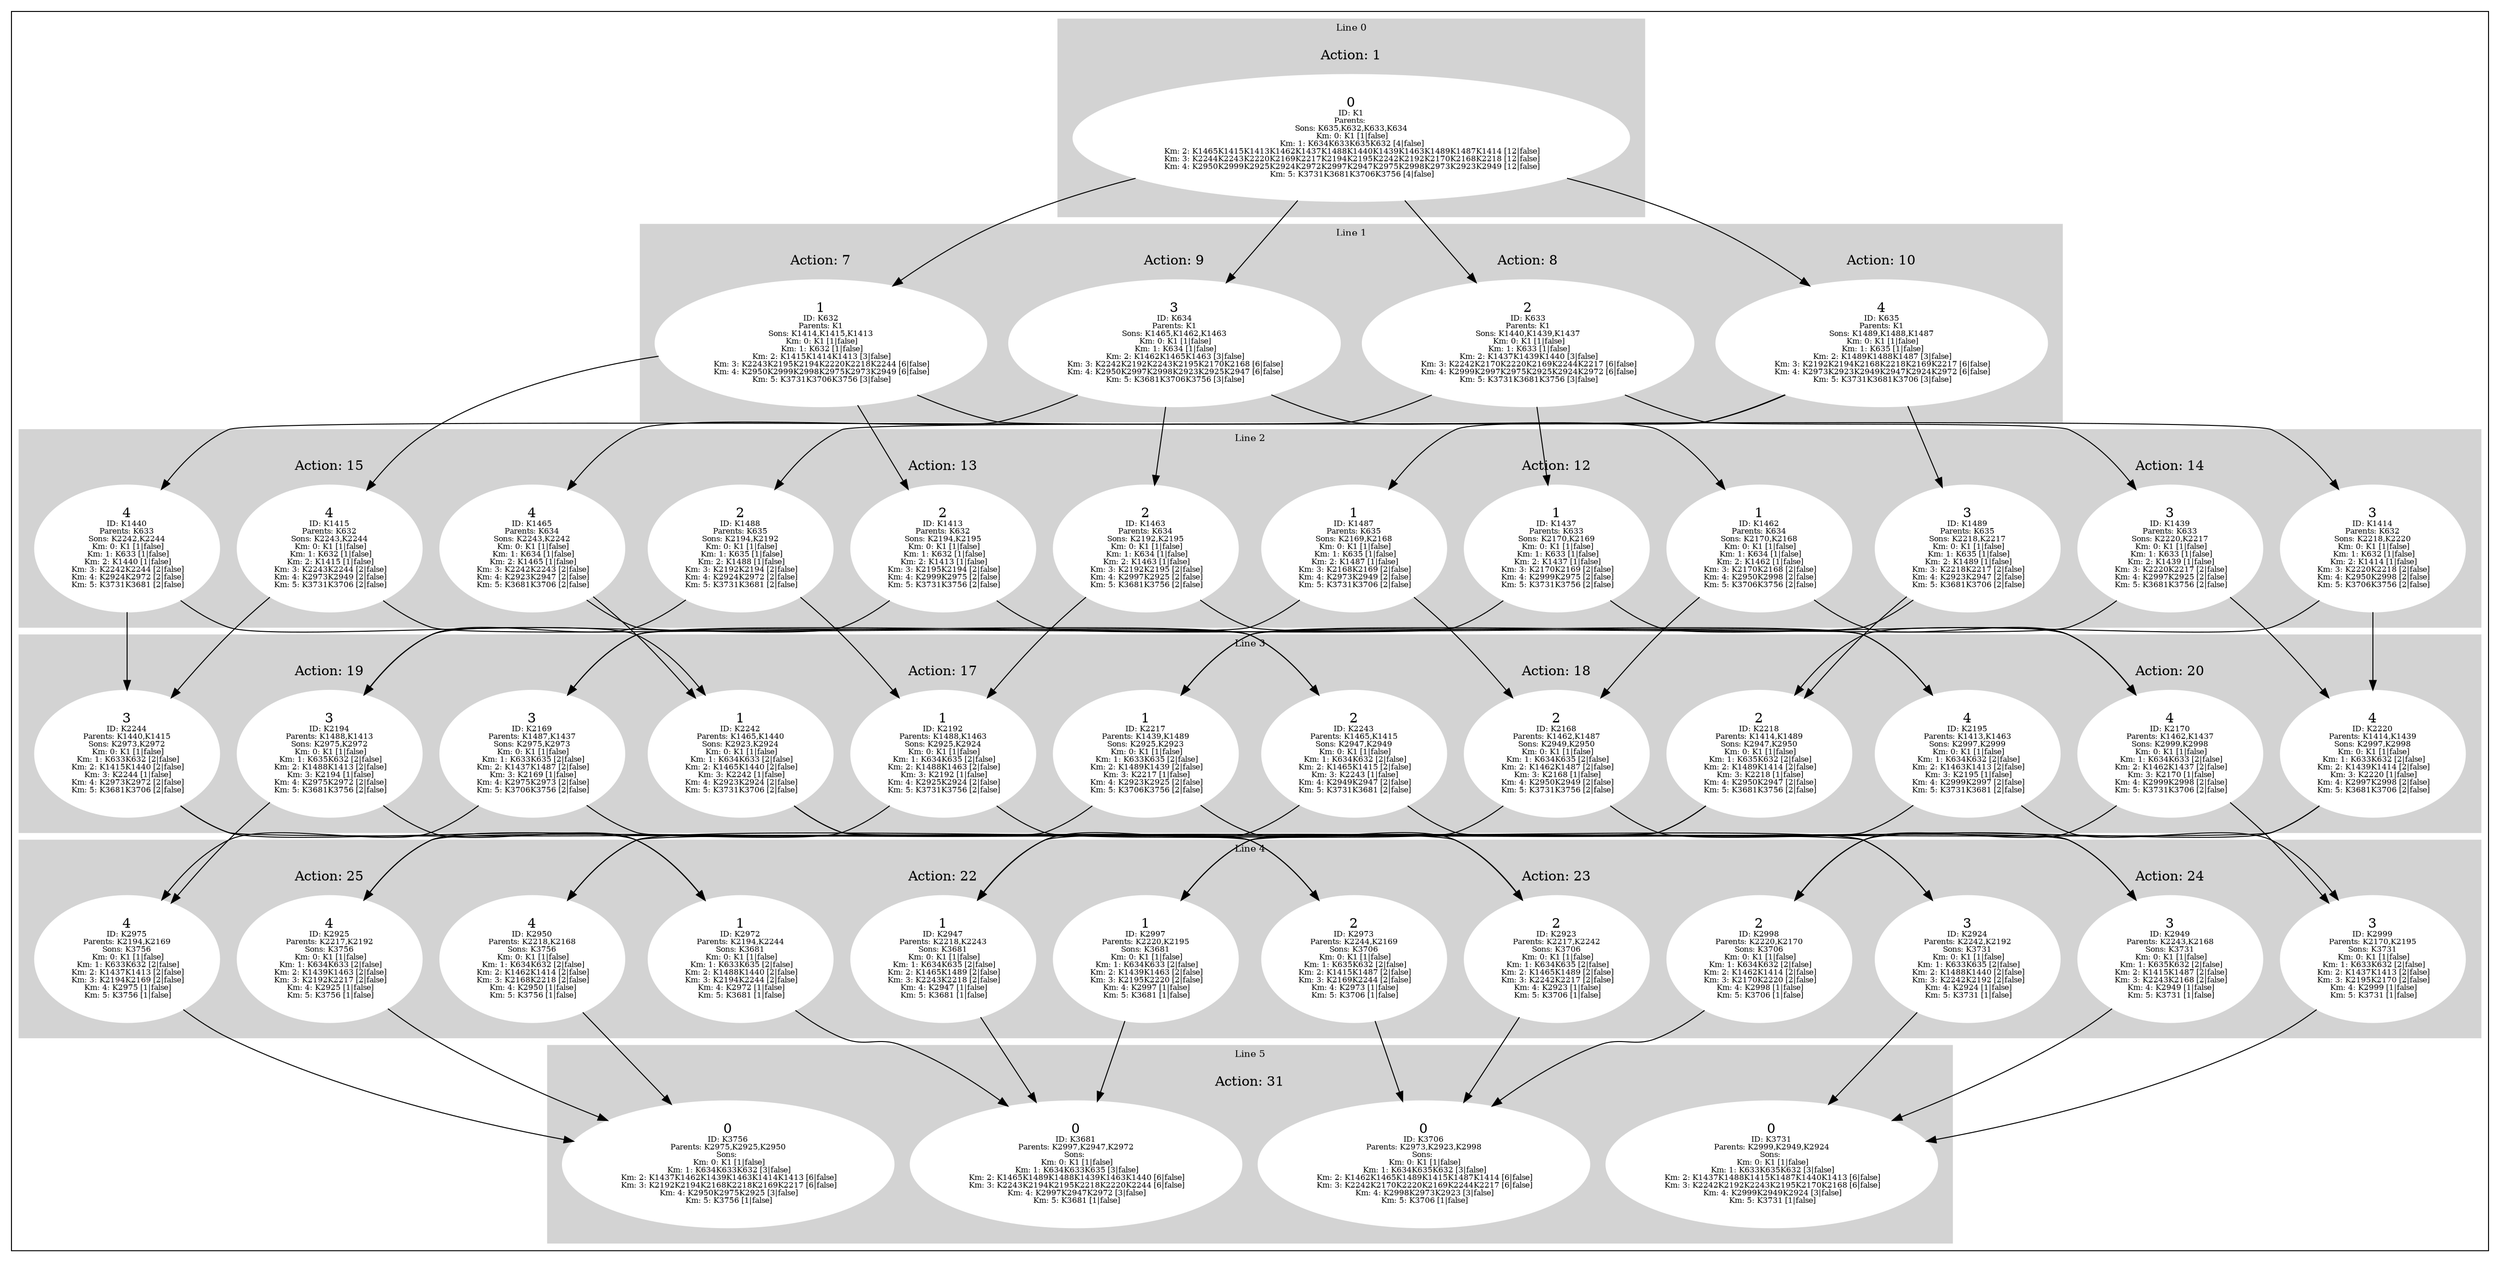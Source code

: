 digraph G {
subgraph cluster_info {
        subgraph cluster_0 {
        style=filled;
        color=lightgrey;
        node [style=filled,color=white];
        subgraph cluster_act_1 {
label = "Action: 1"step_K1 [label=<0<BR /><FONT POINT-SIZE="8">ID: K1</FONT><BR /><FONT POINT-SIZE="8">Parents: </FONT><BR /><FONT POINT-SIZE="8">Sons: K635,K632,K633,K634</FONT><BR /><FONT POINT-SIZE="8"> Km: 0: K1 [1|false]</FONT><BR /><FONT POINT-SIZE="8"> Km: 1: K634K633K635K632 [4|false]</FONT><BR /><FONT POINT-SIZE="8"> Km: 2: K1465K1415K1413K1462K1437K1488K1440K1439K1463K1489K1487K1414 [12|false]</FONT><BR /><FONT POINT-SIZE="8"> Km: 3: K2244K2243K2220K2169K2217K2194K2195K2242K2192K2170K2168K2218 [12|false]</FONT><BR /><FONT POINT-SIZE="8"> Km: 4: K2950K2999K2925K2924K2972K2997K2947K2975K2998K2973K2923K2949 [12|false]</FONT><BR /><FONT POINT-SIZE="8"> Km: 5: K3731K3681K3706K3756 [4|false]</FONT>>]
}

        fontsize="10"
        label = "Line 0";
        }

        subgraph cluster_4 {
        style=filled;
        color=lightgrey;
        node [style=filled,color=white];
        subgraph cluster_act_24 {
label = "Action: 24"step_K2999 [label=<3<BR /><FONT POINT-SIZE="8">ID: K2999</FONT><BR /><FONT POINT-SIZE="8">Parents: K2170,K2195</FONT><BR /><FONT POINT-SIZE="8">Sons: K3731</FONT><BR /><FONT POINT-SIZE="8"> Km: 0: K1 [1|false]</FONT><BR /><FONT POINT-SIZE="8"> Km: 1: K633K632 [2|false]</FONT><BR /><FONT POINT-SIZE="8"> Km: 2: K1437K1413 [2|false]</FONT><BR /><FONT POINT-SIZE="8"> Km: 3: K2195K2170 [2|false]</FONT><BR /><FONT POINT-SIZE="8"> Km: 4: K2999 [1|false]</FONT><BR /><FONT POINT-SIZE="8"> Km: 5: K3731 [1|false]</FONT>>]
step_K2949 [label=<3<BR /><FONT POINT-SIZE="8">ID: K2949</FONT><BR /><FONT POINT-SIZE="8">Parents: K2243,K2168</FONT><BR /><FONT POINT-SIZE="8">Sons: K3731</FONT><BR /><FONT POINT-SIZE="8"> Km: 0: K1 [1|false]</FONT><BR /><FONT POINT-SIZE="8"> Km: 1: K635K632 [2|false]</FONT><BR /><FONT POINT-SIZE="8"> Km: 2: K1415K1487 [2|false]</FONT><BR /><FONT POINT-SIZE="8"> Km: 3: K2243K2168 [2|false]</FONT><BR /><FONT POINT-SIZE="8"> Km: 4: K2949 [1|false]</FONT><BR /><FONT POINT-SIZE="8"> Km: 5: K3731 [1|false]</FONT>>]
step_K2924 [label=<3<BR /><FONT POINT-SIZE="8">ID: K2924</FONT><BR /><FONT POINT-SIZE="8">Parents: K2242,K2192</FONT><BR /><FONT POINT-SIZE="8">Sons: K3731</FONT><BR /><FONT POINT-SIZE="8"> Km: 0: K1 [1|false]</FONT><BR /><FONT POINT-SIZE="8"> Km: 1: K633K635 [2|false]</FONT><BR /><FONT POINT-SIZE="8"> Km: 2: K1488K1440 [2|false]</FONT><BR /><FONT POINT-SIZE="8"> Km: 3: K2242K2192 [2|false]</FONT><BR /><FONT POINT-SIZE="8"> Km: 4: K2924 [1|false]</FONT><BR /><FONT POINT-SIZE="8"> Km: 5: K3731 [1|false]</FONT>>]
}
subgraph cluster_act_24 {
label = "Action: 24"step_K2999 [label=<3<BR /><FONT POINT-SIZE="8">ID: K2999</FONT><BR /><FONT POINT-SIZE="8">Parents: K2170,K2195</FONT><BR /><FONT POINT-SIZE="8">Sons: K3731</FONT><BR /><FONT POINT-SIZE="8"> Km: 0: K1 [1|false]</FONT><BR /><FONT POINT-SIZE="8"> Km: 1: K633K632 [2|false]</FONT><BR /><FONT POINT-SIZE="8"> Km: 2: K1437K1413 [2|false]</FONT><BR /><FONT POINT-SIZE="8"> Km: 3: K2195K2170 [2|false]</FONT><BR /><FONT POINT-SIZE="8"> Km: 4: K2999 [1|false]</FONT><BR /><FONT POINT-SIZE="8"> Km: 5: K3731 [1|false]</FONT>>]
step_K2949 [label=<3<BR /><FONT POINT-SIZE="8">ID: K2949</FONT><BR /><FONT POINT-SIZE="8">Parents: K2243,K2168</FONT><BR /><FONT POINT-SIZE="8">Sons: K3731</FONT><BR /><FONT POINT-SIZE="8"> Km: 0: K1 [1|false]</FONT><BR /><FONT POINT-SIZE="8"> Km: 1: K635K632 [2|false]</FONT><BR /><FONT POINT-SIZE="8"> Km: 2: K1415K1487 [2|false]</FONT><BR /><FONT POINT-SIZE="8"> Km: 3: K2243K2168 [2|false]</FONT><BR /><FONT POINT-SIZE="8"> Km: 4: K2949 [1|false]</FONT><BR /><FONT POINT-SIZE="8"> Km: 5: K3731 [1|false]</FONT>>]
step_K2924 [label=<3<BR /><FONT POINT-SIZE="8">ID: K2924</FONT><BR /><FONT POINT-SIZE="8">Parents: K2242,K2192</FONT><BR /><FONT POINT-SIZE="8">Sons: K3731</FONT><BR /><FONT POINT-SIZE="8"> Km: 0: K1 [1|false]</FONT><BR /><FONT POINT-SIZE="8"> Km: 1: K633K635 [2|false]</FONT><BR /><FONT POINT-SIZE="8"> Km: 2: K1488K1440 [2|false]</FONT><BR /><FONT POINT-SIZE="8"> Km: 3: K2242K2192 [2|false]</FONT><BR /><FONT POINT-SIZE="8"> Km: 4: K2924 [1|false]</FONT><BR /><FONT POINT-SIZE="8"> Km: 5: K3731 [1|false]</FONT>>]
}
subgraph cluster_act_23 {
label = "Action: 23"step_K2973 [label=<2<BR /><FONT POINT-SIZE="8">ID: K2973</FONT><BR /><FONT POINT-SIZE="8">Parents: K2244,K2169</FONT><BR /><FONT POINT-SIZE="8">Sons: K3706</FONT><BR /><FONT POINT-SIZE="8"> Km: 0: K1 [1|false]</FONT><BR /><FONT POINT-SIZE="8"> Km: 1: K635K632 [2|false]</FONT><BR /><FONT POINT-SIZE="8"> Km: 2: K1415K1487 [2|false]</FONT><BR /><FONT POINT-SIZE="8"> Km: 3: K2169K2244 [2|false]</FONT><BR /><FONT POINT-SIZE="8"> Km: 4: K2973 [1|false]</FONT><BR /><FONT POINT-SIZE="8"> Km: 5: K3706 [1|false]</FONT>>]
step_K2923 [label=<2<BR /><FONT POINT-SIZE="8">ID: K2923</FONT><BR /><FONT POINT-SIZE="8">Parents: K2217,K2242</FONT><BR /><FONT POINT-SIZE="8">Sons: K3706</FONT><BR /><FONT POINT-SIZE="8"> Km: 0: K1 [1|false]</FONT><BR /><FONT POINT-SIZE="8"> Km: 1: K634K635 [2|false]</FONT><BR /><FONT POINT-SIZE="8"> Km: 2: K1465K1489 [2|false]</FONT><BR /><FONT POINT-SIZE="8"> Km: 3: K2242K2217 [2|false]</FONT><BR /><FONT POINT-SIZE="8"> Km: 4: K2923 [1|false]</FONT><BR /><FONT POINT-SIZE="8"> Km: 5: K3706 [1|false]</FONT>>]
step_K2998 [label=<2<BR /><FONT POINT-SIZE="8">ID: K2998</FONT><BR /><FONT POINT-SIZE="8">Parents: K2220,K2170</FONT><BR /><FONT POINT-SIZE="8">Sons: K3706</FONT><BR /><FONT POINT-SIZE="8"> Km: 0: K1 [1|false]</FONT><BR /><FONT POINT-SIZE="8"> Km: 1: K634K632 [2|false]</FONT><BR /><FONT POINT-SIZE="8"> Km: 2: K1462K1414 [2|false]</FONT><BR /><FONT POINT-SIZE="8"> Km: 3: K2170K2220 [2|false]</FONT><BR /><FONT POINT-SIZE="8"> Km: 4: K2998 [1|false]</FONT><BR /><FONT POINT-SIZE="8"> Km: 5: K3706 [1|false]</FONT>>]
}
subgraph cluster_act_22 {
label = "Action: 22"step_K2997 [label=<1<BR /><FONT POINT-SIZE="8">ID: K2997</FONT><BR /><FONT POINT-SIZE="8">Parents: K2220,K2195</FONT><BR /><FONT POINT-SIZE="8">Sons: K3681</FONT><BR /><FONT POINT-SIZE="8"> Km: 0: K1 [1|false]</FONT><BR /><FONT POINT-SIZE="8"> Km: 1: K634K633 [2|false]</FONT><BR /><FONT POINT-SIZE="8"> Km: 2: K1439K1463 [2|false]</FONT><BR /><FONT POINT-SIZE="8"> Km: 3: K2195K2220 [2|false]</FONT><BR /><FONT POINT-SIZE="8"> Km: 4: K2997 [1|false]</FONT><BR /><FONT POINT-SIZE="8"> Km: 5: K3681 [1|false]</FONT>>]
step_K2947 [label=<1<BR /><FONT POINT-SIZE="8">ID: K2947</FONT><BR /><FONT POINT-SIZE="8">Parents: K2218,K2243</FONT><BR /><FONT POINT-SIZE="8">Sons: K3681</FONT><BR /><FONT POINT-SIZE="8"> Km: 0: K1 [1|false]</FONT><BR /><FONT POINT-SIZE="8"> Km: 1: K634K635 [2|false]</FONT><BR /><FONT POINT-SIZE="8"> Km: 2: K1465K1489 [2|false]</FONT><BR /><FONT POINT-SIZE="8"> Km: 3: K2243K2218 [2|false]</FONT><BR /><FONT POINT-SIZE="8"> Km: 4: K2947 [1|false]</FONT><BR /><FONT POINT-SIZE="8"> Km: 5: K3681 [1|false]</FONT>>]
step_K2972 [label=<1<BR /><FONT POINT-SIZE="8">ID: K2972</FONT><BR /><FONT POINT-SIZE="8">Parents: K2194,K2244</FONT><BR /><FONT POINT-SIZE="8">Sons: K3681</FONT><BR /><FONT POINT-SIZE="8"> Km: 0: K1 [1|false]</FONT><BR /><FONT POINT-SIZE="8"> Km: 1: K633K635 [2|false]</FONT><BR /><FONT POINT-SIZE="8"> Km: 2: K1488K1440 [2|false]</FONT><BR /><FONT POINT-SIZE="8"> Km: 3: K2194K2244 [2|false]</FONT><BR /><FONT POINT-SIZE="8"> Km: 4: K2972 [1|false]</FONT><BR /><FONT POINT-SIZE="8"> Km: 5: K3681 [1|false]</FONT>>]
}
subgraph cluster_act_25 {
label = "Action: 25"step_K2975 [label=<4<BR /><FONT POINT-SIZE="8">ID: K2975</FONT><BR /><FONT POINT-SIZE="8">Parents: K2194,K2169</FONT><BR /><FONT POINT-SIZE="8">Sons: K3756</FONT><BR /><FONT POINT-SIZE="8"> Km: 0: K1 [1|false]</FONT><BR /><FONT POINT-SIZE="8"> Km: 1: K633K632 [2|false]</FONT><BR /><FONT POINT-SIZE="8"> Km: 2: K1437K1413 [2|false]</FONT><BR /><FONT POINT-SIZE="8"> Km: 3: K2194K2169 [2|false]</FONT><BR /><FONT POINT-SIZE="8"> Km: 4: K2975 [1|false]</FONT><BR /><FONT POINT-SIZE="8"> Km: 5: K3756 [1|false]</FONT>>]
step_K2925 [label=<4<BR /><FONT POINT-SIZE="8">ID: K2925</FONT><BR /><FONT POINT-SIZE="8">Parents: K2217,K2192</FONT><BR /><FONT POINT-SIZE="8">Sons: K3756</FONT><BR /><FONT POINT-SIZE="8"> Km: 0: K1 [1|false]</FONT><BR /><FONT POINT-SIZE="8"> Km: 1: K634K633 [2|false]</FONT><BR /><FONT POINT-SIZE="8"> Km: 2: K1439K1463 [2|false]</FONT><BR /><FONT POINT-SIZE="8"> Km: 3: K2192K2217 [2|false]</FONT><BR /><FONT POINT-SIZE="8"> Km: 4: K2925 [1|false]</FONT><BR /><FONT POINT-SIZE="8"> Km: 5: K3756 [1|false]</FONT>>]
step_K2950 [label=<4<BR /><FONT POINT-SIZE="8">ID: K2950</FONT><BR /><FONT POINT-SIZE="8">Parents: K2218,K2168</FONT><BR /><FONT POINT-SIZE="8">Sons: K3756</FONT><BR /><FONT POINT-SIZE="8"> Km: 0: K1 [1|false]</FONT><BR /><FONT POINT-SIZE="8"> Km: 1: K634K632 [2|false]</FONT><BR /><FONT POINT-SIZE="8"> Km: 2: K1462K1414 [2|false]</FONT><BR /><FONT POINT-SIZE="8"> Km: 3: K2168K2218 [2|false]</FONT><BR /><FONT POINT-SIZE="8"> Km: 4: K2950 [1|false]</FONT><BR /><FONT POINT-SIZE="8"> Km: 5: K3756 [1|false]</FONT>>]
}
subgraph cluster_act_22 {
label = "Action: 22"step_K2997 [label=<1<BR /><FONT POINT-SIZE="8">ID: K2997</FONT><BR /><FONT POINT-SIZE="8">Parents: K2220,K2195</FONT><BR /><FONT POINT-SIZE="8">Sons: K3681</FONT><BR /><FONT POINT-SIZE="8"> Km: 0: K1 [1|false]</FONT><BR /><FONT POINT-SIZE="8"> Km: 1: K634K633 [2|false]</FONT><BR /><FONT POINT-SIZE="8"> Km: 2: K1439K1463 [2|false]</FONT><BR /><FONT POINT-SIZE="8"> Km: 3: K2195K2220 [2|false]</FONT><BR /><FONT POINT-SIZE="8"> Km: 4: K2997 [1|false]</FONT><BR /><FONT POINT-SIZE="8"> Km: 5: K3681 [1|false]</FONT>>]
step_K2947 [label=<1<BR /><FONT POINT-SIZE="8">ID: K2947</FONT><BR /><FONT POINT-SIZE="8">Parents: K2218,K2243</FONT><BR /><FONT POINT-SIZE="8">Sons: K3681</FONT><BR /><FONT POINT-SIZE="8"> Km: 0: K1 [1|false]</FONT><BR /><FONT POINT-SIZE="8"> Km: 1: K634K635 [2|false]</FONT><BR /><FONT POINT-SIZE="8"> Km: 2: K1465K1489 [2|false]</FONT><BR /><FONT POINT-SIZE="8"> Km: 3: K2243K2218 [2|false]</FONT><BR /><FONT POINT-SIZE="8"> Km: 4: K2947 [1|false]</FONT><BR /><FONT POINT-SIZE="8"> Km: 5: K3681 [1|false]</FONT>>]
step_K2972 [label=<1<BR /><FONT POINT-SIZE="8">ID: K2972</FONT><BR /><FONT POINT-SIZE="8">Parents: K2194,K2244</FONT><BR /><FONT POINT-SIZE="8">Sons: K3681</FONT><BR /><FONT POINT-SIZE="8"> Km: 0: K1 [1|false]</FONT><BR /><FONT POINT-SIZE="8"> Km: 1: K633K635 [2|false]</FONT><BR /><FONT POINT-SIZE="8"> Km: 2: K1488K1440 [2|false]</FONT><BR /><FONT POINT-SIZE="8"> Km: 3: K2194K2244 [2|false]</FONT><BR /><FONT POINT-SIZE="8"> Km: 4: K2972 [1|false]</FONT><BR /><FONT POINT-SIZE="8"> Km: 5: K3681 [1|false]</FONT>>]
}
subgraph cluster_act_23 {
label = "Action: 23"step_K2973 [label=<2<BR /><FONT POINT-SIZE="8">ID: K2973</FONT><BR /><FONT POINT-SIZE="8">Parents: K2244,K2169</FONT><BR /><FONT POINT-SIZE="8">Sons: K3706</FONT><BR /><FONT POINT-SIZE="8"> Km: 0: K1 [1|false]</FONT><BR /><FONT POINT-SIZE="8"> Km: 1: K635K632 [2|false]</FONT><BR /><FONT POINT-SIZE="8"> Km: 2: K1415K1487 [2|false]</FONT><BR /><FONT POINT-SIZE="8"> Km: 3: K2169K2244 [2|false]</FONT><BR /><FONT POINT-SIZE="8"> Km: 4: K2973 [1|false]</FONT><BR /><FONT POINT-SIZE="8"> Km: 5: K3706 [1|false]</FONT>>]
step_K2923 [label=<2<BR /><FONT POINT-SIZE="8">ID: K2923</FONT><BR /><FONT POINT-SIZE="8">Parents: K2217,K2242</FONT><BR /><FONT POINT-SIZE="8">Sons: K3706</FONT><BR /><FONT POINT-SIZE="8"> Km: 0: K1 [1|false]</FONT><BR /><FONT POINT-SIZE="8"> Km: 1: K634K635 [2|false]</FONT><BR /><FONT POINT-SIZE="8"> Km: 2: K1465K1489 [2|false]</FONT><BR /><FONT POINT-SIZE="8"> Km: 3: K2242K2217 [2|false]</FONT><BR /><FONT POINT-SIZE="8"> Km: 4: K2923 [1|false]</FONT><BR /><FONT POINT-SIZE="8"> Km: 5: K3706 [1|false]</FONT>>]
step_K2998 [label=<2<BR /><FONT POINT-SIZE="8">ID: K2998</FONT><BR /><FONT POINT-SIZE="8">Parents: K2220,K2170</FONT><BR /><FONT POINT-SIZE="8">Sons: K3706</FONT><BR /><FONT POINT-SIZE="8"> Km: 0: K1 [1|false]</FONT><BR /><FONT POINT-SIZE="8"> Km: 1: K634K632 [2|false]</FONT><BR /><FONT POINT-SIZE="8"> Km: 2: K1462K1414 [2|false]</FONT><BR /><FONT POINT-SIZE="8"> Km: 3: K2170K2220 [2|false]</FONT><BR /><FONT POINT-SIZE="8"> Km: 4: K2998 [1|false]</FONT><BR /><FONT POINT-SIZE="8"> Km: 5: K3706 [1|false]</FONT>>]
}
subgraph cluster_act_23 {
label = "Action: 23"step_K2973 [label=<2<BR /><FONT POINT-SIZE="8">ID: K2973</FONT><BR /><FONT POINT-SIZE="8">Parents: K2244,K2169</FONT><BR /><FONT POINT-SIZE="8">Sons: K3706</FONT><BR /><FONT POINT-SIZE="8"> Km: 0: K1 [1|false]</FONT><BR /><FONT POINT-SIZE="8"> Km: 1: K635K632 [2|false]</FONT><BR /><FONT POINT-SIZE="8"> Km: 2: K1415K1487 [2|false]</FONT><BR /><FONT POINT-SIZE="8"> Km: 3: K2169K2244 [2|false]</FONT><BR /><FONT POINT-SIZE="8"> Km: 4: K2973 [1|false]</FONT><BR /><FONT POINT-SIZE="8"> Km: 5: K3706 [1|false]</FONT>>]
step_K2923 [label=<2<BR /><FONT POINT-SIZE="8">ID: K2923</FONT><BR /><FONT POINT-SIZE="8">Parents: K2217,K2242</FONT><BR /><FONT POINT-SIZE="8">Sons: K3706</FONT><BR /><FONT POINT-SIZE="8"> Km: 0: K1 [1|false]</FONT><BR /><FONT POINT-SIZE="8"> Km: 1: K634K635 [2|false]</FONT><BR /><FONT POINT-SIZE="8"> Km: 2: K1465K1489 [2|false]</FONT><BR /><FONT POINT-SIZE="8"> Km: 3: K2242K2217 [2|false]</FONT><BR /><FONT POINT-SIZE="8"> Km: 4: K2923 [1|false]</FONT><BR /><FONT POINT-SIZE="8"> Km: 5: K3706 [1|false]</FONT>>]
step_K2998 [label=<2<BR /><FONT POINT-SIZE="8">ID: K2998</FONT><BR /><FONT POINT-SIZE="8">Parents: K2220,K2170</FONT><BR /><FONT POINT-SIZE="8">Sons: K3706</FONT><BR /><FONT POINT-SIZE="8"> Km: 0: K1 [1|false]</FONT><BR /><FONT POINT-SIZE="8"> Km: 1: K634K632 [2|false]</FONT><BR /><FONT POINT-SIZE="8"> Km: 2: K1462K1414 [2|false]</FONT><BR /><FONT POINT-SIZE="8"> Km: 3: K2170K2220 [2|false]</FONT><BR /><FONT POINT-SIZE="8"> Km: 4: K2998 [1|false]</FONT><BR /><FONT POINT-SIZE="8"> Km: 5: K3706 [1|false]</FONT>>]
}
subgraph cluster_act_25 {
label = "Action: 25"step_K2975 [label=<4<BR /><FONT POINT-SIZE="8">ID: K2975</FONT><BR /><FONT POINT-SIZE="8">Parents: K2194,K2169</FONT><BR /><FONT POINT-SIZE="8">Sons: K3756</FONT><BR /><FONT POINT-SIZE="8"> Km: 0: K1 [1|false]</FONT><BR /><FONT POINT-SIZE="8"> Km: 1: K633K632 [2|false]</FONT><BR /><FONT POINT-SIZE="8"> Km: 2: K1437K1413 [2|false]</FONT><BR /><FONT POINT-SIZE="8"> Km: 3: K2194K2169 [2|false]</FONT><BR /><FONT POINT-SIZE="8"> Km: 4: K2975 [1|false]</FONT><BR /><FONT POINT-SIZE="8"> Km: 5: K3756 [1|false]</FONT>>]
step_K2925 [label=<4<BR /><FONT POINT-SIZE="8">ID: K2925</FONT><BR /><FONT POINT-SIZE="8">Parents: K2217,K2192</FONT><BR /><FONT POINT-SIZE="8">Sons: K3756</FONT><BR /><FONT POINT-SIZE="8"> Km: 0: K1 [1|false]</FONT><BR /><FONT POINT-SIZE="8"> Km: 1: K634K633 [2|false]</FONT><BR /><FONT POINT-SIZE="8"> Km: 2: K1439K1463 [2|false]</FONT><BR /><FONT POINT-SIZE="8"> Km: 3: K2192K2217 [2|false]</FONT><BR /><FONT POINT-SIZE="8"> Km: 4: K2925 [1|false]</FONT><BR /><FONT POINT-SIZE="8"> Km: 5: K3756 [1|false]</FONT>>]
step_K2950 [label=<4<BR /><FONT POINT-SIZE="8">ID: K2950</FONT><BR /><FONT POINT-SIZE="8">Parents: K2218,K2168</FONT><BR /><FONT POINT-SIZE="8">Sons: K3756</FONT><BR /><FONT POINT-SIZE="8"> Km: 0: K1 [1|false]</FONT><BR /><FONT POINT-SIZE="8"> Km: 1: K634K632 [2|false]</FONT><BR /><FONT POINT-SIZE="8"> Km: 2: K1462K1414 [2|false]</FONT><BR /><FONT POINT-SIZE="8"> Km: 3: K2168K2218 [2|false]</FONT><BR /><FONT POINT-SIZE="8"> Km: 4: K2950 [1|false]</FONT><BR /><FONT POINT-SIZE="8"> Km: 5: K3756 [1|false]</FONT>>]
}
subgraph cluster_act_24 {
label = "Action: 24"step_K2999 [label=<3<BR /><FONT POINT-SIZE="8">ID: K2999</FONT><BR /><FONT POINT-SIZE="8">Parents: K2170,K2195</FONT><BR /><FONT POINT-SIZE="8">Sons: K3731</FONT><BR /><FONT POINT-SIZE="8"> Km: 0: K1 [1|false]</FONT><BR /><FONT POINT-SIZE="8"> Km: 1: K633K632 [2|false]</FONT><BR /><FONT POINT-SIZE="8"> Km: 2: K1437K1413 [2|false]</FONT><BR /><FONT POINT-SIZE="8"> Km: 3: K2195K2170 [2|false]</FONT><BR /><FONT POINT-SIZE="8"> Km: 4: K2999 [1|false]</FONT><BR /><FONT POINT-SIZE="8"> Km: 5: K3731 [1|false]</FONT>>]
step_K2949 [label=<3<BR /><FONT POINT-SIZE="8">ID: K2949</FONT><BR /><FONT POINT-SIZE="8">Parents: K2243,K2168</FONT><BR /><FONT POINT-SIZE="8">Sons: K3731</FONT><BR /><FONT POINT-SIZE="8"> Km: 0: K1 [1|false]</FONT><BR /><FONT POINT-SIZE="8"> Km: 1: K635K632 [2|false]</FONT><BR /><FONT POINT-SIZE="8"> Km: 2: K1415K1487 [2|false]</FONT><BR /><FONT POINT-SIZE="8"> Km: 3: K2243K2168 [2|false]</FONT><BR /><FONT POINT-SIZE="8"> Km: 4: K2949 [1|false]</FONT><BR /><FONT POINT-SIZE="8"> Km: 5: K3731 [1|false]</FONT>>]
step_K2924 [label=<3<BR /><FONT POINT-SIZE="8">ID: K2924</FONT><BR /><FONT POINT-SIZE="8">Parents: K2242,K2192</FONT><BR /><FONT POINT-SIZE="8">Sons: K3731</FONT><BR /><FONT POINT-SIZE="8"> Km: 0: K1 [1|false]</FONT><BR /><FONT POINT-SIZE="8"> Km: 1: K633K635 [2|false]</FONT><BR /><FONT POINT-SIZE="8"> Km: 2: K1488K1440 [2|false]</FONT><BR /><FONT POINT-SIZE="8"> Km: 3: K2242K2192 [2|false]</FONT><BR /><FONT POINT-SIZE="8"> Km: 4: K2924 [1|false]</FONT><BR /><FONT POINT-SIZE="8"> Km: 5: K3731 [1|false]</FONT>>]
}
subgraph cluster_act_25 {
label = "Action: 25"step_K2975 [label=<4<BR /><FONT POINT-SIZE="8">ID: K2975</FONT><BR /><FONT POINT-SIZE="8">Parents: K2194,K2169</FONT><BR /><FONT POINT-SIZE="8">Sons: K3756</FONT><BR /><FONT POINT-SIZE="8"> Km: 0: K1 [1|false]</FONT><BR /><FONT POINT-SIZE="8"> Km: 1: K633K632 [2|false]</FONT><BR /><FONT POINT-SIZE="8"> Km: 2: K1437K1413 [2|false]</FONT><BR /><FONT POINT-SIZE="8"> Km: 3: K2194K2169 [2|false]</FONT><BR /><FONT POINT-SIZE="8"> Km: 4: K2975 [1|false]</FONT><BR /><FONT POINT-SIZE="8"> Km: 5: K3756 [1|false]</FONT>>]
step_K2925 [label=<4<BR /><FONT POINT-SIZE="8">ID: K2925</FONT><BR /><FONT POINT-SIZE="8">Parents: K2217,K2192</FONT><BR /><FONT POINT-SIZE="8">Sons: K3756</FONT><BR /><FONT POINT-SIZE="8"> Km: 0: K1 [1|false]</FONT><BR /><FONT POINT-SIZE="8"> Km: 1: K634K633 [2|false]</FONT><BR /><FONT POINT-SIZE="8"> Km: 2: K1439K1463 [2|false]</FONT><BR /><FONT POINT-SIZE="8"> Km: 3: K2192K2217 [2|false]</FONT><BR /><FONT POINT-SIZE="8"> Km: 4: K2925 [1|false]</FONT><BR /><FONT POINT-SIZE="8"> Km: 5: K3756 [1|false]</FONT>>]
step_K2950 [label=<4<BR /><FONT POINT-SIZE="8">ID: K2950</FONT><BR /><FONT POINT-SIZE="8">Parents: K2218,K2168</FONT><BR /><FONT POINT-SIZE="8">Sons: K3756</FONT><BR /><FONT POINT-SIZE="8"> Km: 0: K1 [1|false]</FONT><BR /><FONT POINT-SIZE="8"> Km: 1: K634K632 [2|false]</FONT><BR /><FONT POINT-SIZE="8"> Km: 2: K1462K1414 [2|false]</FONT><BR /><FONT POINT-SIZE="8"> Km: 3: K2168K2218 [2|false]</FONT><BR /><FONT POINT-SIZE="8"> Km: 4: K2950 [1|false]</FONT><BR /><FONT POINT-SIZE="8"> Km: 5: K3756 [1|false]</FONT>>]
}
subgraph cluster_act_22 {
label = "Action: 22"step_K2997 [label=<1<BR /><FONT POINT-SIZE="8">ID: K2997</FONT><BR /><FONT POINT-SIZE="8">Parents: K2220,K2195</FONT><BR /><FONT POINT-SIZE="8">Sons: K3681</FONT><BR /><FONT POINT-SIZE="8"> Km: 0: K1 [1|false]</FONT><BR /><FONT POINT-SIZE="8"> Km: 1: K634K633 [2|false]</FONT><BR /><FONT POINT-SIZE="8"> Km: 2: K1439K1463 [2|false]</FONT><BR /><FONT POINT-SIZE="8"> Km: 3: K2195K2220 [2|false]</FONT><BR /><FONT POINT-SIZE="8"> Km: 4: K2997 [1|false]</FONT><BR /><FONT POINT-SIZE="8"> Km: 5: K3681 [1|false]</FONT>>]
step_K2947 [label=<1<BR /><FONT POINT-SIZE="8">ID: K2947</FONT><BR /><FONT POINT-SIZE="8">Parents: K2218,K2243</FONT><BR /><FONT POINT-SIZE="8">Sons: K3681</FONT><BR /><FONT POINT-SIZE="8"> Km: 0: K1 [1|false]</FONT><BR /><FONT POINT-SIZE="8"> Km: 1: K634K635 [2|false]</FONT><BR /><FONT POINT-SIZE="8"> Km: 2: K1465K1489 [2|false]</FONT><BR /><FONT POINT-SIZE="8"> Km: 3: K2243K2218 [2|false]</FONT><BR /><FONT POINT-SIZE="8"> Km: 4: K2947 [1|false]</FONT><BR /><FONT POINT-SIZE="8"> Km: 5: K3681 [1|false]</FONT>>]
step_K2972 [label=<1<BR /><FONT POINT-SIZE="8">ID: K2972</FONT><BR /><FONT POINT-SIZE="8">Parents: K2194,K2244</FONT><BR /><FONT POINT-SIZE="8">Sons: K3681</FONT><BR /><FONT POINT-SIZE="8"> Km: 0: K1 [1|false]</FONT><BR /><FONT POINT-SIZE="8"> Km: 1: K633K635 [2|false]</FONT><BR /><FONT POINT-SIZE="8"> Km: 2: K1488K1440 [2|false]</FONT><BR /><FONT POINT-SIZE="8"> Km: 3: K2194K2244 [2|false]</FONT><BR /><FONT POINT-SIZE="8"> Km: 4: K2972 [1|false]</FONT><BR /><FONT POINT-SIZE="8"> Km: 5: K3681 [1|false]</FONT>>]
}

        fontsize="10"
        label = "Line 4";
        }

        subgraph cluster_2 {
        style=filled;
        color=lightgrey;
        node [style=filled,color=white];
        subgraph cluster_act_14 {
label = "Action: 14"step_K1414 [label=<3<BR /><FONT POINT-SIZE="8">ID: K1414</FONT><BR /><FONT POINT-SIZE="8">Parents: K632</FONT><BR /><FONT POINT-SIZE="8">Sons: K2218,K2220</FONT><BR /><FONT POINT-SIZE="8"> Km: 0: K1 [1|false]</FONT><BR /><FONT POINT-SIZE="8"> Km: 1: K632 [1|false]</FONT><BR /><FONT POINT-SIZE="8"> Km: 2: K1414 [1|false]</FONT><BR /><FONT POINT-SIZE="8"> Km: 3: K2220K2218 [2|false]</FONT><BR /><FONT POINT-SIZE="8"> Km: 4: K2950K2998 [2|false]</FONT><BR /><FONT POINT-SIZE="8"> Km: 5: K3706K3756 [2|false]</FONT>>]
step_K1439 [label=<3<BR /><FONT POINT-SIZE="8">ID: K1439</FONT><BR /><FONT POINT-SIZE="8">Parents: K633</FONT><BR /><FONT POINT-SIZE="8">Sons: K2220,K2217</FONT><BR /><FONT POINT-SIZE="8"> Km: 0: K1 [1|false]</FONT><BR /><FONT POINT-SIZE="8"> Km: 1: K633 [1|false]</FONT><BR /><FONT POINT-SIZE="8"> Km: 2: K1439 [1|false]</FONT><BR /><FONT POINT-SIZE="8"> Km: 3: K2220K2217 [2|false]</FONT><BR /><FONT POINT-SIZE="8"> Km: 4: K2997K2925 [2|false]</FONT><BR /><FONT POINT-SIZE="8"> Km: 5: K3681K3756 [2|false]</FONT>>]
step_K1489 [label=<3<BR /><FONT POINT-SIZE="8">ID: K1489</FONT><BR /><FONT POINT-SIZE="8">Parents: K635</FONT><BR /><FONT POINT-SIZE="8">Sons: K2218,K2217</FONT><BR /><FONT POINT-SIZE="8"> Km: 0: K1 [1|false]</FONT><BR /><FONT POINT-SIZE="8"> Km: 1: K635 [1|false]</FONT><BR /><FONT POINT-SIZE="8"> Km: 2: K1489 [1|false]</FONT><BR /><FONT POINT-SIZE="8"> Km: 3: K2218K2217 [2|false]</FONT><BR /><FONT POINT-SIZE="8"> Km: 4: K2923K2947 [2|false]</FONT><BR /><FONT POINT-SIZE="8"> Km: 5: K3681K3706 [2|false]</FONT>>]
}
subgraph cluster_act_12 {
label = "Action: 12"step_K1462 [label=<1<BR /><FONT POINT-SIZE="8">ID: K1462</FONT><BR /><FONT POINT-SIZE="8">Parents: K634</FONT><BR /><FONT POINT-SIZE="8">Sons: K2170,K2168</FONT><BR /><FONT POINT-SIZE="8"> Km: 0: K1 [1|false]</FONT><BR /><FONT POINT-SIZE="8"> Km: 1: K634 [1|false]</FONT><BR /><FONT POINT-SIZE="8"> Km: 2: K1462 [1|false]</FONT><BR /><FONT POINT-SIZE="8"> Km: 3: K2170K2168 [2|false]</FONT><BR /><FONT POINT-SIZE="8"> Km: 4: K2950K2998 [2|false]</FONT><BR /><FONT POINT-SIZE="8"> Km: 5: K3706K3756 [2|false]</FONT>>]
step_K1487 [label=<1<BR /><FONT POINT-SIZE="8">ID: K1487</FONT><BR /><FONT POINT-SIZE="8">Parents: K635</FONT><BR /><FONT POINT-SIZE="8">Sons: K2169,K2168</FONT><BR /><FONT POINT-SIZE="8"> Km: 0: K1 [1|false]</FONT><BR /><FONT POINT-SIZE="8"> Km: 1: K635 [1|false]</FONT><BR /><FONT POINT-SIZE="8"> Km: 2: K1487 [1|false]</FONT><BR /><FONT POINT-SIZE="8"> Km: 3: K2168K2169 [2|false]</FONT><BR /><FONT POINT-SIZE="8"> Km: 4: K2973K2949 [2|false]</FONT><BR /><FONT POINT-SIZE="8"> Km: 5: K3731K3706 [2|false]</FONT>>]
step_K1437 [label=<1<BR /><FONT POINT-SIZE="8">ID: K1437</FONT><BR /><FONT POINT-SIZE="8">Parents: K633</FONT><BR /><FONT POINT-SIZE="8">Sons: K2170,K2169</FONT><BR /><FONT POINT-SIZE="8"> Km: 0: K1 [1|false]</FONT><BR /><FONT POINT-SIZE="8"> Km: 1: K633 [1|false]</FONT><BR /><FONT POINT-SIZE="8"> Km: 2: K1437 [1|false]</FONT><BR /><FONT POINT-SIZE="8"> Km: 3: K2170K2169 [2|false]</FONT><BR /><FONT POINT-SIZE="8"> Km: 4: K2999K2975 [2|false]</FONT><BR /><FONT POINT-SIZE="8"> Km: 5: K3731K3756 [2|false]</FONT>>]
}
subgraph cluster_act_13 {
label = "Action: 13"step_K1488 [label=<2<BR /><FONT POINT-SIZE="8">ID: K1488</FONT><BR /><FONT POINT-SIZE="8">Parents: K635</FONT><BR /><FONT POINT-SIZE="8">Sons: K2194,K2192</FONT><BR /><FONT POINT-SIZE="8"> Km: 0: K1 [1|false]</FONT><BR /><FONT POINT-SIZE="8"> Km: 1: K635 [1|false]</FONT><BR /><FONT POINT-SIZE="8"> Km: 2: K1488 [1|false]</FONT><BR /><FONT POINT-SIZE="8"> Km: 3: K2192K2194 [2|false]</FONT><BR /><FONT POINT-SIZE="8"> Km: 4: K2924K2972 [2|false]</FONT><BR /><FONT POINT-SIZE="8"> Km: 5: K3731K3681 [2|false]</FONT>>]
step_K1463 [label=<2<BR /><FONT POINT-SIZE="8">ID: K1463</FONT><BR /><FONT POINT-SIZE="8">Parents: K634</FONT><BR /><FONT POINT-SIZE="8">Sons: K2192,K2195</FONT><BR /><FONT POINT-SIZE="8"> Km: 0: K1 [1|false]</FONT><BR /><FONT POINT-SIZE="8"> Km: 1: K634 [1|false]</FONT><BR /><FONT POINT-SIZE="8"> Km: 2: K1463 [1|false]</FONT><BR /><FONT POINT-SIZE="8"> Km: 3: K2192K2195 [2|false]</FONT><BR /><FONT POINT-SIZE="8"> Km: 4: K2997K2925 [2|false]</FONT><BR /><FONT POINT-SIZE="8"> Km: 5: K3681K3756 [2|false]</FONT>>]
step_K1413 [label=<2<BR /><FONT POINT-SIZE="8">ID: K1413</FONT><BR /><FONT POINT-SIZE="8">Parents: K632</FONT><BR /><FONT POINT-SIZE="8">Sons: K2194,K2195</FONT><BR /><FONT POINT-SIZE="8"> Km: 0: K1 [1|false]</FONT><BR /><FONT POINT-SIZE="8"> Km: 1: K632 [1|false]</FONT><BR /><FONT POINT-SIZE="8"> Km: 2: K1413 [1|false]</FONT><BR /><FONT POINT-SIZE="8"> Km: 3: K2195K2194 [2|false]</FONT><BR /><FONT POINT-SIZE="8"> Km: 4: K2999K2975 [2|false]</FONT><BR /><FONT POINT-SIZE="8"> Km: 5: K3731K3756 [2|false]</FONT>>]
}
subgraph cluster_act_13 {
label = "Action: 13"step_K1488 [label=<2<BR /><FONT POINT-SIZE="8">ID: K1488</FONT><BR /><FONT POINT-SIZE="8">Parents: K635</FONT><BR /><FONT POINT-SIZE="8">Sons: K2194,K2192</FONT><BR /><FONT POINT-SIZE="8"> Km: 0: K1 [1|false]</FONT><BR /><FONT POINT-SIZE="8"> Km: 1: K635 [1|false]</FONT><BR /><FONT POINT-SIZE="8"> Km: 2: K1488 [1|false]</FONT><BR /><FONT POINT-SIZE="8"> Km: 3: K2192K2194 [2|false]</FONT><BR /><FONT POINT-SIZE="8"> Km: 4: K2924K2972 [2|false]</FONT><BR /><FONT POINT-SIZE="8"> Km: 5: K3731K3681 [2|false]</FONT>>]
step_K1463 [label=<2<BR /><FONT POINT-SIZE="8">ID: K1463</FONT><BR /><FONT POINT-SIZE="8">Parents: K634</FONT><BR /><FONT POINT-SIZE="8">Sons: K2192,K2195</FONT><BR /><FONT POINT-SIZE="8"> Km: 0: K1 [1|false]</FONT><BR /><FONT POINT-SIZE="8"> Km: 1: K634 [1|false]</FONT><BR /><FONT POINT-SIZE="8"> Km: 2: K1463 [1|false]</FONT><BR /><FONT POINT-SIZE="8"> Km: 3: K2192K2195 [2|false]</FONT><BR /><FONT POINT-SIZE="8"> Km: 4: K2997K2925 [2|false]</FONT><BR /><FONT POINT-SIZE="8"> Km: 5: K3681K3756 [2|false]</FONT>>]
step_K1413 [label=<2<BR /><FONT POINT-SIZE="8">ID: K1413</FONT><BR /><FONT POINT-SIZE="8">Parents: K632</FONT><BR /><FONT POINT-SIZE="8">Sons: K2194,K2195</FONT><BR /><FONT POINT-SIZE="8"> Km: 0: K1 [1|false]</FONT><BR /><FONT POINT-SIZE="8"> Km: 1: K632 [1|false]</FONT><BR /><FONT POINT-SIZE="8"> Km: 2: K1413 [1|false]</FONT><BR /><FONT POINT-SIZE="8"> Km: 3: K2195K2194 [2|false]</FONT><BR /><FONT POINT-SIZE="8"> Km: 4: K2999K2975 [2|false]</FONT><BR /><FONT POINT-SIZE="8"> Km: 5: K3731K3756 [2|false]</FONT>>]
}
subgraph cluster_act_14 {
label = "Action: 14"step_K1414 [label=<3<BR /><FONT POINT-SIZE="8">ID: K1414</FONT><BR /><FONT POINT-SIZE="8">Parents: K632</FONT><BR /><FONT POINT-SIZE="8">Sons: K2218,K2220</FONT><BR /><FONT POINT-SIZE="8"> Km: 0: K1 [1|false]</FONT><BR /><FONT POINT-SIZE="8"> Km: 1: K632 [1|false]</FONT><BR /><FONT POINT-SIZE="8"> Km: 2: K1414 [1|false]</FONT><BR /><FONT POINT-SIZE="8"> Km: 3: K2220K2218 [2|false]</FONT><BR /><FONT POINT-SIZE="8"> Km: 4: K2950K2998 [2|false]</FONT><BR /><FONT POINT-SIZE="8"> Km: 5: K3706K3756 [2|false]</FONT>>]
step_K1439 [label=<3<BR /><FONT POINT-SIZE="8">ID: K1439</FONT><BR /><FONT POINT-SIZE="8">Parents: K633</FONT><BR /><FONT POINT-SIZE="8">Sons: K2220,K2217</FONT><BR /><FONT POINT-SIZE="8"> Km: 0: K1 [1|false]</FONT><BR /><FONT POINT-SIZE="8"> Km: 1: K633 [1|false]</FONT><BR /><FONT POINT-SIZE="8"> Km: 2: K1439 [1|false]</FONT><BR /><FONT POINT-SIZE="8"> Km: 3: K2220K2217 [2|false]</FONT><BR /><FONT POINT-SIZE="8"> Km: 4: K2997K2925 [2|false]</FONT><BR /><FONT POINT-SIZE="8"> Km: 5: K3681K3756 [2|false]</FONT>>]
step_K1489 [label=<3<BR /><FONT POINT-SIZE="8">ID: K1489</FONT><BR /><FONT POINT-SIZE="8">Parents: K635</FONT><BR /><FONT POINT-SIZE="8">Sons: K2218,K2217</FONT><BR /><FONT POINT-SIZE="8"> Km: 0: K1 [1|false]</FONT><BR /><FONT POINT-SIZE="8"> Km: 1: K635 [1|false]</FONT><BR /><FONT POINT-SIZE="8"> Km: 2: K1489 [1|false]</FONT><BR /><FONT POINT-SIZE="8"> Km: 3: K2218K2217 [2|false]</FONT><BR /><FONT POINT-SIZE="8"> Km: 4: K2923K2947 [2|false]</FONT><BR /><FONT POINT-SIZE="8"> Km: 5: K3681K3706 [2|false]</FONT>>]
}
subgraph cluster_act_15 {
label = "Action: 15"step_K1465 [label=<4<BR /><FONT POINT-SIZE="8">ID: K1465</FONT><BR /><FONT POINT-SIZE="8">Parents: K634</FONT><BR /><FONT POINT-SIZE="8">Sons: K2243,K2242</FONT><BR /><FONT POINT-SIZE="8"> Km: 0: K1 [1|false]</FONT><BR /><FONT POINT-SIZE="8"> Km: 1: K634 [1|false]</FONT><BR /><FONT POINT-SIZE="8"> Km: 2: K1465 [1|false]</FONT><BR /><FONT POINT-SIZE="8"> Km: 3: K2242K2243 [2|false]</FONT><BR /><FONT POINT-SIZE="8"> Km: 4: K2923K2947 [2|false]</FONT><BR /><FONT POINT-SIZE="8"> Km: 5: K3681K3706 [2|false]</FONT>>]
step_K1440 [label=<4<BR /><FONT POINT-SIZE="8">ID: K1440</FONT><BR /><FONT POINT-SIZE="8">Parents: K633</FONT><BR /><FONT POINT-SIZE="8">Sons: K2242,K2244</FONT><BR /><FONT POINT-SIZE="8"> Km: 0: K1 [1|false]</FONT><BR /><FONT POINT-SIZE="8"> Km: 1: K633 [1|false]</FONT><BR /><FONT POINT-SIZE="8"> Km: 2: K1440 [1|false]</FONT><BR /><FONT POINT-SIZE="8"> Km: 3: K2242K2244 [2|false]</FONT><BR /><FONT POINT-SIZE="8"> Km: 4: K2924K2972 [2|false]</FONT><BR /><FONT POINT-SIZE="8"> Km: 5: K3731K3681 [2|false]</FONT>>]
step_K1415 [label=<4<BR /><FONT POINT-SIZE="8">ID: K1415</FONT><BR /><FONT POINT-SIZE="8">Parents: K632</FONT><BR /><FONT POINT-SIZE="8">Sons: K2243,K2244</FONT><BR /><FONT POINT-SIZE="8"> Km: 0: K1 [1|false]</FONT><BR /><FONT POINT-SIZE="8"> Km: 1: K632 [1|false]</FONT><BR /><FONT POINT-SIZE="8"> Km: 2: K1415 [1|false]</FONT><BR /><FONT POINT-SIZE="8"> Km: 3: K2243K2244 [2|false]</FONT><BR /><FONT POINT-SIZE="8"> Km: 4: K2973K2949 [2|false]</FONT><BR /><FONT POINT-SIZE="8"> Km: 5: K3731K3706 [2|false]</FONT>>]
}
subgraph cluster_act_13 {
label = "Action: 13"step_K1488 [label=<2<BR /><FONT POINT-SIZE="8">ID: K1488</FONT><BR /><FONT POINT-SIZE="8">Parents: K635</FONT><BR /><FONT POINT-SIZE="8">Sons: K2194,K2192</FONT><BR /><FONT POINT-SIZE="8"> Km: 0: K1 [1|false]</FONT><BR /><FONT POINT-SIZE="8"> Km: 1: K635 [1|false]</FONT><BR /><FONT POINT-SIZE="8"> Km: 2: K1488 [1|false]</FONT><BR /><FONT POINT-SIZE="8"> Km: 3: K2192K2194 [2|false]</FONT><BR /><FONT POINT-SIZE="8"> Km: 4: K2924K2972 [2|false]</FONT><BR /><FONT POINT-SIZE="8"> Km: 5: K3731K3681 [2|false]</FONT>>]
step_K1463 [label=<2<BR /><FONT POINT-SIZE="8">ID: K1463</FONT><BR /><FONT POINT-SIZE="8">Parents: K634</FONT><BR /><FONT POINT-SIZE="8">Sons: K2192,K2195</FONT><BR /><FONT POINT-SIZE="8"> Km: 0: K1 [1|false]</FONT><BR /><FONT POINT-SIZE="8"> Km: 1: K634 [1|false]</FONT><BR /><FONT POINT-SIZE="8"> Km: 2: K1463 [1|false]</FONT><BR /><FONT POINT-SIZE="8"> Km: 3: K2192K2195 [2|false]</FONT><BR /><FONT POINT-SIZE="8"> Km: 4: K2997K2925 [2|false]</FONT><BR /><FONT POINT-SIZE="8"> Km: 5: K3681K3756 [2|false]</FONT>>]
step_K1413 [label=<2<BR /><FONT POINT-SIZE="8">ID: K1413</FONT><BR /><FONT POINT-SIZE="8">Parents: K632</FONT><BR /><FONT POINT-SIZE="8">Sons: K2194,K2195</FONT><BR /><FONT POINT-SIZE="8"> Km: 0: K1 [1|false]</FONT><BR /><FONT POINT-SIZE="8"> Km: 1: K632 [1|false]</FONT><BR /><FONT POINT-SIZE="8"> Km: 2: K1413 [1|false]</FONT><BR /><FONT POINT-SIZE="8"> Km: 3: K2195K2194 [2|false]</FONT><BR /><FONT POINT-SIZE="8"> Km: 4: K2999K2975 [2|false]</FONT><BR /><FONT POINT-SIZE="8"> Km: 5: K3731K3756 [2|false]</FONT>>]
}
subgraph cluster_act_12 {
label = "Action: 12"step_K1462 [label=<1<BR /><FONT POINT-SIZE="8">ID: K1462</FONT><BR /><FONT POINT-SIZE="8">Parents: K634</FONT><BR /><FONT POINT-SIZE="8">Sons: K2170,K2168</FONT><BR /><FONT POINT-SIZE="8"> Km: 0: K1 [1|false]</FONT><BR /><FONT POINT-SIZE="8"> Km: 1: K634 [1|false]</FONT><BR /><FONT POINT-SIZE="8"> Km: 2: K1462 [1|false]</FONT><BR /><FONT POINT-SIZE="8"> Km: 3: K2170K2168 [2|false]</FONT><BR /><FONT POINT-SIZE="8"> Km: 4: K2950K2998 [2|false]</FONT><BR /><FONT POINT-SIZE="8"> Km: 5: K3706K3756 [2|false]</FONT>>]
step_K1487 [label=<1<BR /><FONT POINT-SIZE="8">ID: K1487</FONT><BR /><FONT POINT-SIZE="8">Parents: K635</FONT><BR /><FONT POINT-SIZE="8">Sons: K2169,K2168</FONT><BR /><FONT POINT-SIZE="8"> Km: 0: K1 [1|false]</FONT><BR /><FONT POINT-SIZE="8"> Km: 1: K635 [1|false]</FONT><BR /><FONT POINT-SIZE="8"> Km: 2: K1487 [1|false]</FONT><BR /><FONT POINT-SIZE="8"> Km: 3: K2168K2169 [2|false]</FONT><BR /><FONT POINT-SIZE="8"> Km: 4: K2973K2949 [2|false]</FONT><BR /><FONT POINT-SIZE="8"> Km: 5: K3731K3706 [2|false]</FONT>>]
step_K1437 [label=<1<BR /><FONT POINT-SIZE="8">ID: K1437</FONT><BR /><FONT POINT-SIZE="8">Parents: K633</FONT><BR /><FONT POINT-SIZE="8">Sons: K2170,K2169</FONT><BR /><FONT POINT-SIZE="8"> Km: 0: K1 [1|false]</FONT><BR /><FONT POINT-SIZE="8"> Km: 1: K633 [1|false]</FONT><BR /><FONT POINT-SIZE="8"> Km: 2: K1437 [1|false]</FONT><BR /><FONT POINT-SIZE="8"> Km: 3: K2170K2169 [2|false]</FONT><BR /><FONT POINT-SIZE="8"> Km: 4: K2999K2975 [2|false]</FONT><BR /><FONT POINT-SIZE="8"> Km: 5: K3731K3756 [2|false]</FONT>>]
}
subgraph cluster_act_15 {
label = "Action: 15"step_K1465 [label=<4<BR /><FONT POINT-SIZE="8">ID: K1465</FONT><BR /><FONT POINT-SIZE="8">Parents: K634</FONT><BR /><FONT POINT-SIZE="8">Sons: K2243,K2242</FONT><BR /><FONT POINT-SIZE="8"> Km: 0: K1 [1|false]</FONT><BR /><FONT POINT-SIZE="8"> Km: 1: K634 [1|false]</FONT><BR /><FONT POINT-SIZE="8"> Km: 2: K1465 [1|false]</FONT><BR /><FONT POINT-SIZE="8"> Km: 3: K2242K2243 [2|false]</FONT><BR /><FONT POINT-SIZE="8"> Km: 4: K2923K2947 [2|false]</FONT><BR /><FONT POINT-SIZE="8"> Km: 5: K3681K3706 [2|false]</FONT>>]
step_K1440 [label=<4<BR /><FONT POINT-SIZE="8">ID: K1440</FONT><BR /><FONT POINT-SIZE="8">Parents: K633</FONT><BR /><FONT POINT-SIZE="8">Sons: K2242,K2244</FONT><BR /><FONT POINT-SIZE="8"> Km: 0: K1 [1|false]</FONT><BR /><FONT POINT-SIZE="8"> Km: 1: K633 [1|false]</FONT><BR /><FONT POINT-SIZE="8"> Km: 2: K1440 [1|false]</FONT><BR /><FONT POINT-SIZE="8"> Km: 3: K2242K2244 [2|false]</FONT><BR /><FONT POINT-SIZE="8"> Km: 4: K2924K2972 [2|false]</FONT><BR /><FONT POINT-SIZE="8"> Km: 5: K3731K3681 [2|false]</FONT>>]
step_K1415 [label=<4<BR /><FONT POINT-SIZE="8">ID: K1415</FONT><BR /><FONT POINT-SIZE="8">Parents: K632</FONT><BR /><FONT POINT-SIZE="8">Sons: K2243,K2244</FONT><BR /><FONT POINT-SIZE="8"> Km: 0: K1 [1|false]</FONT><BR /><FONT POINT-SIZE="8"> Km: 1: K632 [1|false]</FONT><BR /><FONT POINT-SIZE="8"> Km: 2: K1415 [1|false]</FONT><BR /><FONT POINT-SIZE="8"> Km: 3: K2243K2244 [2|false]</FONT><BR /><FONT POINT-SIZE="8"> Km: 4: K2973K2949 [2|false]</FONT><BR /><FONT POINT-SIZE="8"> Km: 5: K3731K3706 [2|false]</FONT>>]
}
subgraph cluster_act_12 {
label = "Action: 12"step_K1462 [label=<1<BR /><FONT POINT-SIZE="8">ID: K1462</FONT><BR /><FONT POINT-SIZE="8">Parents: K634</FONT><BR /><FONT POINT-SIZE="8">Sons: K2170,K2168</FONT><BR /><FONT POINT-SIZE="8"> Km: 0: K1 [1|false]</FONT><BR /><FONT POINT-SIZE="8"> Km: 1: K634 [1|false]</FONT><BR /><FONT POINT-SIZE="8"> Km: 2: K1462 [1|false]</FONT><BR /><FONT POINT-SIZE="8"> Km: 3: K2170K2168 [2|false]</FONT><BR /><FONT POINT-SIZE="8"> Km: 4: K2950K2998 [2|false]</FONT><BR /><FONT POINT-SIZE="8"> Km: 5: K3706K3756 [2|false]</FONT>>]
step_K1487 [label=<1<BR /><FONT POINT-SIZE="8">ID: K1487</FONT><BR /><FONT POINT-SIZE="8">Parents: K635</FONT><BR /><FONT POINT-SIZE="8">Sons: K2169,K2168</FONT><BR /><FONT POINT-SIZE="8"> Km: 0: K1 [1|false]</FONT><BR /><FONT POINT-SIZE="8"> Km: 1: K635 [1|false]</FONT><BR /><FONT POINT-SIZE="8"> Km: 2: K1487 [1|false]</FONT><BR /><FONT POINT-SIZE="8"> Km: 3: K2168K2169 [2|false]</FONT><BR /><FONT POINT-SIZE="8"> Km: 4: K2973K2949 [2|false]</FONT><BR /><FONT POINT-SIZE="8"> Km: 5: K3731K3706 [2|false]</FONT>>]
step_K1437 [label=<1<BR /><FONT POINT-SIZE="8">ID: K1437</FONT><BR /><FONT POINT-SIZE="8">Parents: K633</FONT><BR /><FONT POINT-SIZE="8">Sons: K2170,K2169</FONT><BR /><FONT POINT-SIZE="8"> Km: 0: K1 [1|false]</FONT><BR /><FONT POINT-SIZE="8"> Km: 1: K633 [1|false]</FONT><BR /><FONT POINT-SIZE="8"> Km: 2: K1437 [1|false]</FONT><BR /><FONT POINT-SIZE="8"> Km: 3: K2170K2169 [2|false]</FONT><BR /><FONT POINT-SIZE="8"> Km: 4: K2999K2975 [2|false]</FONT><BR /><FONT POINT-SIZE="8"> Km: 5: K3731K3756 [2|false]</FONT>>]
}
subgraph cluster_act_15 {
label = "Action: 15"step_K1465 [label=<4<BR /><FONT POINT-SIZE="8">ID: K1465</FONT><BR /><FONT POINT-SIZE="8">Parents: K634</FONT><BR /><FONT POINT-SIZE="8">Sons: K2243,K2242</FONT><BR /><FONT POINT-SIZE="8"> Km: 0: K1 [1|false]</FONT><BR /><FONT POINT-SIZE="8"> Km: 1: K634 [1|false]</FONT><BR /><FONT POINT-SIZE="8"> Km: 2: K1465 [1|false]</FONT><BR /><FONT POINT-SIZE="8"> Km: 3: K2242K2243 [2|false]</FONT><BR /><FONT POINT-SIZE="8"> Km: 4: K2923K2947 [2|false]</FONT><BR /><FONT POINT-SIZE="8"> Km: 5: K3681K3706 [2|false]</FONT>>]
step_K1440 [label=<4<BR /><FONT POINT-SIZE="8">ID: K1440</FONT><BR /><FONT POINT-SIZE="8">Parents: K633</FONT><BR /><FONT POINT-SIZE="8">Sons: K2242,K2244</FONT><BR /><FONT POINT-SIZE="8"> Km: 0: K1 [1|false]</FONT><BR /><FONT POINT-SIZE="8"> Km: 1: K633 [1|false]</FONT><BR /><FONT POINT-SIZE="8"> Km: 2: K1440 [1|false]</FONT><BR /><FONT POINT-SIZE="8"> Km: 3: K2242K2244 [2|false]</FONT><BR /><FONT POINT-SIZE="8"> Km: 4: K2924K2972 [2|false]</FONT><BR /><FONT POINT-SIZE="8"> Km: 5: K3731K3681 [2|false]</FONT>>]
step_K1415 [label=<4<BR /><FONT POINT-SIZE="8">ID: K1415</FONT><BR /><FONT POINT-SIZE="8">Parents: K632</FONT><BR /><FONT POINT-SIZE="8">Sons: K2243,K2244</FONT><BR /><FONT POINT-SIZE="8"> Km: 0: K1 [1|false]</FONT><BR /><FONT POINT-SIZE="8"> Km: 1: K632 [1|false]</FONT><BR /><FONT POINT-SIZE="8"> Km: 2: K1415 [1|false]</FONT><BR /><FONT POINT-SIZE="8"> Km: 3: K2243K2244 [2|false]</FONT><BR /><FONT POINT-SIZE="8"> Km: 4: K2973K2949 [2|false]</FONT><BR /><FONT POINT-SIZE="8"> Km: 5: K3731K3706 [2|false]</FONT>>]
}
subgraph cluster_act_14 {
label = "Action: 14"step_K1414 [label=<3<BR /><FONT POINT-SIZE="8">ID: K1414</FONT><BR /><FONT POINT-SIZE="8">Parents: K632</FONT><BR /><FONT POINT-SIZE="8">Sons: K2218,K2220</FONT><BR /><FONT POINT-SIZE="8"> Km: 0: K1 [1|false]</FONT><BR /><FONT POINT-SIZE="8"> Km: 1: K632 [1|false]</FONT><BR /><FONT POINT-SIZE="8"> Km: 2: K1414 [1|false]</FONT><BR /><FONT POINT-SIZE="8"> Km: 3: K2220K2218 [2|false]</FONT><BR /><FONT POINT-SIZE="8"> Km: 4: K2950K2998 [2|false]</FONT><BR /><FONT POINT-SIZE="8"> Km: 5: K3706K3756 [2|false]</FONT>>]
step_K1439 [label=<3<BR /><FONT POINT-SIZE="8">ID: K1439</FONT><BR /><FONT POINT-SIZE="8">Parents: K633</FONT><BR /><FONT POINT-SIZE="8">Sons: K2220,K2217</FONT><BR /><FONT POINT-SIZE="8"> Km: 0: K1 [1|false]</FONT><BR /><FONT POINT-SIZE="8"> Km: 1: K633 [1|false]</FONT><BR /><FONT POINT-SIZE="8"> Km: 2: K1439 [1|false]</FONT><BR /><FONT POINT-SIZE="8"> Km: 3: K2220K2217 [2|false]</FONT><BR /><FONT POINT-SIZE="8"> Km: 4: K2997K2925 [2|false]</FONT><BR /><FONT POINT-SIZE="8"> Km: 5: K3681K3756 [2|false]</FONT>>]
step_K1489 [label=<3<BR /><FONT POINT-SIZE="8">ID: K1489</FONT><BR /><FONT POINT-SIZE="8">Parents: K635</FONT><BR /><FONT POINT-SIZE="8">Sons: K2218,K2217</FONT><BR /><FONT POINT-SIZE="8"> Km: 0: K1 [1|false]</FONT><BR /><FONT POINT-SIZE="8"> Km: 1: K635 [1|false]</FONT><BR /><FONT POINT-SIZE="8"> Km: 2: K1489 [1|false]</FONT><BR /><FONT POINT-SIZE="8"> Km: 3: K2218K2217 [2|false]</FONT><BR /><FONT POINT-SIZE="8"> Km: 4: K2923K2947 [2|false]</FONT><BR /><FONT POINT-SIZE="8"> Km: 5: K3681K3706 [2|false]</FONT>>]
}

        fontsize="10"
        label = "Line 2";
        }

        subgraph cluster_3 {
        style=filled;
        color=lightgrey;
        node [style=filled,color=white];
        subgraph cluster_act_19 {
label = "Action: 19"step_K2194 [label=<3<BR /><FONT POINT-SIZE="8">ID: K2194</FONT><BR /><FONT POINT-SIZE="8">Parents: K1488,K1413</FONT><BR /><FONT POINT-SIZE="8">Sons: K2975,K2972</FONT><BR /><FONT POINT-SIZE="8"> Km: 0: K1 [1|false]</FONT><BR /><FONT POINT-SIZE="8"> Km: 1: K635K632 [2|false]</FONT><BR /><FONT POINT-SIZE="8"> Km: 2: K1488K1413 [2|false]</FONT><BR /><FONT POINT-SIZE="8"> Km: 3: K2194 [1|false]</FONT><BR /><FONT POINT-SIZE="8"> Km: 4: K2975K2972 [2|false]</FONT><BR /><FONT POINT-SIZE="8"> Km: 5: K3681K3756 [2|false]</FONT>>]
step_K2244 [label=<3<BR /><FONT POINT-SIZE="8">ID: K2244</FONT><BR /><FONT POINT-SIZE="8">Parents: K1440,K1415</FONT><BR /><FONT POINT-SIZE="8">Sons: K2973,K2972</FONT><BR /><FONT POINT-SIZE="8"> Km: 0: K1 [1|false]</FONT><BR /><FONT POINT-SIZE="8"> Km: 1: K633K632 [2|false]</FONT><BR /><FONT POINT-SIZE="8"> Km: 2: K1415K1440 [2|false]</FONT><BR /><FONT POINT-SIZE="8"> Km: 3: K2244 [1|false]</FONT><BR /><FONT POINT-SIZE="8"> Km: 4: K2973K2972 [2|false]</FONT><BR /><FONT POINT-SIZE="8"> Km: 5: K3681K3706 [2|false]</FONT>>]
step_K2169 [label=<3<BR /><FONT POINT-SIZE="8">ID: K2169</FONT><BR /><FONT POINT-SIZE="8">Parents: K1487,K1437</FONT><BR /><FONT POINT-SIZE="8">Sons: K2975,K2973</FONT><BR /><FONT POINT-SIZE="8"> Km: 0: K1 [1|false]</FONT><BR /><FONT POINT-SIZE="8"> Km: 1: K633K635 [2|false]</FONT><BR /><FONT POINT-SIZE="8"> Km: 2: K1437K1487 [2|false]</FONT><BR /><FONT POINT-SIZE="8"> Km: 3: K2169 [1|false]</FONT><BR /><FONT POINT-SIZE="8"> Km: 4: K2975K2973 [2|false]</FONT><BR /><FONT POINT-SIZE="8"> Km: 5: K3706K3756 [2|false]</FONT>>]
}
subgraph cluster_act_17 {
label = "Action: 17"step_K2217 [label=<1<BR /><FONT POINT-SIZE="8">ID: K2217</FONT><BR /><FONT POINT-SIZE="8">Parents: K1439,K1489</FONT><BR /><FONT POINT-SIZE="8">Sons: K2925,K2923</FONT><BR /><FONT POINT-SIZE="8"> Km: 0: K1 [1|false]</FONT><BR /><FONT POINT-SIZE="8"> Km: 1: K633K635 [2|false]</FONT><BR /><FONT POINT-SIZE="8"> Km: 2: K1489K1439 [2|false]</FONT><BR /><FONT POINT-SIZE="8"> Km: 3: K2217 [1|false]</FONT><BR /><FONT POINT-SIZE="8"> Km: 4: K2923K2925 [2|false]</FONT><BR /><FONT POINT-SIZE="8"> Km: 5: K3706K3756 [2|false]</FONT>>]
step_K2242 [label=<1<BR /><FONT POINT-SIZE="8">ID: K2242</FONT><BR /><FONT POINT-SIZE="8">Parents: K1465,K1440</FONT><BR /><FONT POINT-SIZE="8">Sons: K2923,K2924</FONT><BR /><FONT POINT-SIZE="8"> Km: 0: K1 [1|false]</FONT><BR /><FONT POINT-SIZE="8"> Km: 1: K634K633 [2|false]</FONT><BR /><FONT POINT-SIZE="8"> Km: 2: K1465K1440 [2|false]</FONT><BR /><FONT POINT-SIZE="8"> Km: 3: K2242 [1|false]</FONT><BR /><FONT POINT-SIZE="8"> Km: 4: K2923K2924 [2|false]</FONT><BR /><FONT POINT-SIZE="8"> Km: 5: K3731K3706 [2|false]</FONT>>]
step_K2192 [label=<1<BR /><FONT POINT-SIZE="8">ID: K2192</FONT><BR /><FONT POINT-SIZE="8">Parents: K1488,K1463</FONT><BR /><FONT POINT-SIZE="8">Sons: K2925,K2924</FONT><BR /><FONT POINT-SIZE="8"> Km: 0: K1 [1|false]</FONT><BR /><FONT POINT-SIZE="8"> Km: 1: K634K635 [2|false]</FONT><BR /><FONT POINT-SIZE="8"> Km: 2: K1488K1463 [2|false]</FONT><BR /><FONT POINT-SIZE="8"> Km: 3: K2192 [1|false]</FONT><BR /><FONT POINT-SIZE="8"> Km: 4: K2925K2924 [2|false]</FONT><BR /><FONT POINT-SIZE="8"> Km: 5: K3731K3756 [2|false]</FONT>>]
}
subgraph cluster_act_19 {
label = "Action: 19"step_K2194 [label=<3<BR /><FONT POINT-SIZE="8">ID: K2194</FONT><BR /><FONT POINT-SIZE="8">Parents: K1488,K1413</FONT><BR /><FONT POINT-SIZE="8">Sons: K2975,K2972</FONT><BR /><FONT POINT-SIZE="8"> Km: 0: K1 [1|false]</FONT><BR /><FONT POINT-SIZE="8"> Km: 1: K635K632 [2|false]</FONT><BR /><FONT POINT-SIZE="8"> Km: 2: K1488K1413 [2|false]</FONT><BR /><FONT POINT-SIZE="8"> Km: 3: K2194 [1|false]</FONT><BR /><FONT POINT-SIZE="8"> Km: 4: K2975K2972 [2|false]</FONT><BR /><FONT POINT-SIZE="8"> Km: 5: K3681K3756 [2|false]</FONT>>]
step_K2244 [label=<3<BR /><FONT POINT-SIZE="8">ID: K2244</FONT><BR /><FONT POINT-SIZE="8">Parents: K1440,K1415</FONT><BR /><FONT POINT-SIZE="8">Sons: K2973,K2972</FONT><BR /><FONT POINT-SIZE="8"> Km: 0: K1 [1|false]</FONT><BR /><FONT POINT-SIZE="8"> Km: 1: K633K632 [2|false]</FONT><BR /><FONT POINT-SIZE="8"> Km: 2: K1415K1440 [2|false]</FONT><BR /><FONT POINT-SIZE="8"> Km: 3: K2244 [1|false]</FONT><BR /><FONT POINT-SIZE="8"> Km: 4: K2973K2972 [2|false]</FONT><BR /><FONT POINT-SIZE="8"> Km: 5: K3681K3706 [2|false]</FONT>>]
step_K2169 [label=<3<BR /><FONT POINT-SIZE="8">ID: K2169</FONT><BR /><FONT POINT-SIZE="8">Parents: K1487,K1437</FONT><BR /><FONT POINT-SIZE="8">Sons: K2975,K2973</FONT><BR /><FONT POINT-SIZE="8"> Km: 0: K1 [1|false]</FONT><BR /><FONT POINT-SIZE="8"> Km: 1: K633K635 [2|false]</FONT><BR /><FONT POINT-SIZE="8"> Km: 2: K1437K1487 [2|false]</FONT><BR /><FONT POINT-SIZE="8"> Km: 3: K2169 [1|false]</FONT><BR /><FONT POINT-SIZE="8"> Km: 4: K2975K2973 [2|false]</FONT><BR /><FONT POINT-SIZE="8"> Km: 5: K3706K3756 [2|false]</FONT>>]
}
subgraph cluster_act_17 {
label = "Action: 17"step_K2217 [label=<1<BR /><FONT POINT-SIZE="8">ID: K2217</FONT><BR /><FONT POINT-SIZE="8">Parents: K1439,K1489</FONT><BR /><FONT POINT-SIZE="8">Sons: K2925,K2923</FONT><BR /><FONT POINT-SIZE="8"> Km: 0: K1 [1|false]</FONT><BR /><FONT POINT-SIZE="8"> Km: 1: K633K635 [2|false]</FONT><BR /><FONT POINT-SIZE="8"> Km: 2: K1489K1439 [2|false]</FONT><BR /><FONT POINT-SIZE="8"> Km: 3: K2217 [1|false]</FONT><BR /><FONT POINT-SIZE="8"> Km: 4: K2923K2925 [2|false]</FONT><BR /><FONT POINT-SIZE="8"> Km: 5: K3706K3756 [2|false]</FONT>>]
step_K2242 [label=<1<BR /><FONT POINT-SIZE="8">ID: K2242</FONT><BR /><FONT POINT-SIZE="8">Parents: K1465,K1440</FONT><BR /><FONT POINT-SIZE="8">Sons: K2923,K2924</FONT><BR /><FONT POINT-SIZE="8"> Km: 0: K1 [1|false]</FONT><BR /><FONT POINT-SIZE="8"> Km: 1: K634K633 [2|false]</FONT><BR /><FONT POINT-SIZE="8"> Km: 2: K1465K1440 [2|false]</FONT><BR /><FONT POINT-SIZE="8"> Km: 3: K2242 [1|false]</FONT><BR /><FONT POINT-SIZE="8"> Km: 4: K2923K2924 [2|false]</FONT><BR /><FONT POINT-SIZE="8"> Km: 5: K3731K3706 [2|false]</FONT>>]
step_K2192 [label=<1<BR /><FONT POINT-SIZE="8">ID: K2192</FONT><BR /><FONT POINT-SIZE="8">Parents: K1488,K1463</FONT><BR /><FONT POINT-SIZE="8">Sons: K2925,K2924</FONT><BR /><FONT POINT-SIZE="8"> Km: 0: K1 [1|false]</FONT><BR /><FONT POINT-SIZE="8"> Km: 1: K634K635 [2|false]</FONT><BR /><FONT POINT-SIZE="8"> Km: 2: K1488K1463 [2|false]</FONT><BR /><FONT POINT-SIZE="8"> Km: 3: K2192 [1|false]</FONT><BR /><FONT POINT-SIZE="8"> Km: 4: K2925K2924 [2|false]</FONT><BR /><FONT POINT-SIZE="8"> Km: 5: K3731K3756 [2|false]</FONT>>]
}
subgraph cluster_act_18 {
label = "Action: 18"step_K2218 [label=<2<BR /><FONT POINT-SIZE="8">ID: K2218</FONT><BR /><FONT POINT-SIZE="8">Parents: K1414,K1489</FONT><BR /><FONT POINT-SIZE="8">Sons: K2947,K2950</FONT><BR /><FONT POINT-SIZE="8"> Km: 0: K1 [1|false]</FONT><BR /><FONT POINT-SIZE="8"> Km: 1: K635K632 [2|false]</FONT><BR /><FONT POINT-SIZE="8"> Km: 2: K1489K1414 [2|false]</FONT><BR /><FONT POINT-SIZE="8"> Km: 3: K2218 [1|false]</FONT><BR /><FONT POINT-SIZE="8"> Km: 4: K2950K2947 [2|false]</FONT><BR /><FONT POINT-SIZE="8"> Km: 5: K3681K3756 [2|false]</FONT>>]
step_K2243 [label=<2<BR /><FONT POINT-SIZE="8">ID: K2243</FONT><BR /><FONT POINT-SIZE="8">Parents: K1465,K1415</FONT><BR /><FONT POINT-SIZE="8">Sons: K2947,K2949</FONT><BR /><FONT POINT-SIZE="8"> Km: 0: K1 [1|false]</FONT><BR /><FONT POINT-SIZE="8"> Km: 1: K634K632 [2|false]</FONT><BR /><FONT POINT-SIZE="8"> Km: 2: K1465K1415 [2|false]</FONT><BR /><FONT POINT-SIZE="8"> Km: 3: K2243 [1|false]</FONT><BR /><FONT POINT-SIZE="8"> Km: 4: K2949K2947 [2|false]</FONT><BR /><FONT POINT-SIZE="8"> Km: 5: K3731K3681 [2|false]</FONT>>]
step_K2168 [label=<2<BR /><FONT POINT-SIZE="8">ID: K2168</FONT><BR /><FONT POINT-SIZE="8">Parents: K1462,K1487</FONT><BR /><FONT POINT-SIZE="8">Sons: K2949,K2950</FONT><BR /><FONT POINT-SIZE="8"> Km: 0: K1 [1|false]</FONT><BR /><FONT POINT-SIZE="8"> Km: 1: K634K635 [2|false]</FONT><BR /><FONT POINT-SIZE="8"> Km: 2: K1462K1487 [2|false]</FONT><BR /><FONT POINT-SIZE="8"> Km: 3: K2168 [1|false]</FONT><BR /><FONT POINT-SIZE="8"> Km: 4: K2950K2949 [2|false]</FONT><BR /><FONT POINT-SIZE="8"> Km: 5: K3731K3756 [2|false]</FONT>>]
}
subgraph cluster_act_20 {
label = "Action: 20"step_K2220 [label=<4<BR /><FONT POINT-SIZE="8">ID: K2220</FONT><BR /><FONT POINT-SIZE="8">Parents: K1414,K1439</FONT><BR /><FONT POINT-SIZE="8">Sons: K2997,K2998</FONT><BR /><FONT POINT-SIZE="8"> Km: 0: K1 [1|false]</FONT><BR /><FONT POINT-SIZE="8"> Km: 1: K633K632 [2|false]</FONT><BR /><FONT POINT-SIZE="8"> Km: 2: K1439K1414 [2|false]</FONT><BR /><FONT POINT-SIZE="8"> Km: 3: K2220 [1|false]</FONT><BR /><FONT POINT-SIZE="8"> Km: 4: K2997K2998 [2|false]</FONT><BR /><FONT POINT-SIZE="8"> Km: 5: K3681K3706 [2|false]</FONT>>]
step_K2170 [label=<4<BR /><FONT POINT-SIZE="8">ID: K2170</FONT><BR /><FONT POINT-SIZE="8">Parents: K1462,K1437</FONT><BR /><FONT POINT-SIZE="8">Sons: K2999,K2998</FONT><BR /><FONT POINT-SIZE="8"> Km: 0: K1 [1|false]</FONT><BR /><FONT POINT-SIZE="8"> Km: 1: K634K633 [2|false]</FONT><BR /><FONT POINT-SIZE="8"> Km: 2: K1462K1437 [2|false]</FONT><BR /><FONT POINT-SIZE="8"> Km: 3: K2170 [1|false]</FONT><BR /><FONT POINT-SIZE="8"> Km: 4: K2999K2998 [2|false]</FONT><BR /><FONT POINT-SIZE="8"> Km: 5: K3731K3706 [2|false]</FONT>>]
step_K2195 [label=<4<BR /><FONT POINT-SIZE="8">ID: K2195</FONT><BR /><FONT POINT-SIZE="8">Parents: K1413,K1463</FONT><BR /><FONT POINT-SIZE="8">Sons: K2997,K2999</FONT><BR /><FONT POINT-SIZE="8"> Km: 0: K1 [1|false]</FONT><BR /><FONT POINT-SIZE="8"> Km: 1: K634K632 [2|false]</FONT><BR /><FONT POINT-SIZE="8"> Km: 2: K1463K1413 [2|false]</FONT><BR /><FONT POINT-SIZE="8"> Km: 3: K2195 [1|false]</FONT><BR /><FONT POINT-SIZE="8"> Km: 4: K2999K2997 [2|false]</FONT><BR /><FONT POINT-SIZE="8"> Km: 5: K3731K3681 [2|false]</FONT>>]
}
subgraph cluster_act_18 {
label = "Action: 18"step_K2218 [label=<2<BR /><FONT POINT-SIZE="8">ID: K2218</FONT><BR /><FONT POINT-SIZE="8">Parents: K1414,K1489</FONT><BR /><FONT POINT-SIZE="8">Sons: K2947,K2950</FONT><BR /><FONT POINT-SIZE="8"> Km: 0: K1 [1|false]</FONT><BR /><FONT POINT-SIZE="8"> Km: 1: K635K632 [2|false]</FONT><BR /><FONT POINT-SIZE="8"> Km: 2: K1489K1414 [2|false]</FONT><BR /><FONT POINT-SIZE="8"> Km: 3: K2218 [1|false]</FONT><BR /><FONT POINT-SIZE="8"> Km: 4: K2950K2947 [2|false]</FONT><BR /><FONT POINT-SIZE="8"> Km: 5: K3681K3756 [2|false]</FONT>>]
step_K2243 [label=<2<BR /><FONT POINT-SIZE="8">ID: K2243</FONT><BR /><FONT POINT-SIZE="8">Parents: K1465,K1415</FONT><BR /><FONT POINT-SIZE="8">Sons: K2947,K2949</FONT><BR /><FONT POINT-SIZE="8"> Km: 0: K1 [1|false]</FONT><BR /><FONT POINT-SIZE="8"> Km: 1: K634K632 [2|false]</FONT><BR /><FONT POINT-SIZE="8"> Km: 2: K1465K1415 [2|false]</FONT><BR /><FONT POINT-SIZE="8"> Km: 3: K2243 [1|false]</FONT><BR /><FONT POINT-SIZE="8"> Km: 4: K2949K2947 [2|false]</FONT><BR /><FONT POINT-SIZE="8"> Km: 5: K3731K3681 [2|false]</FONT>>]
step_K2168 [label=<2<BR /><FONT POINT-SIZE="8">ID: K2168</FONT><BR /><FONT POINT-SIZE="8">Parents: K1462,K1487</FONT><BR /><FONT POINT-SIZE="8">Sons: K2949,K2950</FONT><BR /><FONT POINT-SIZE="8"> Km: 0: K1 [1|false]</FONT><BR /><FONT POINT-SIZE="8"> Km: 1: K634K635 [2|false]</FONT><BR /><FONT POINT-SIZE="8"> Km: 2: K1462K1487 [2|false]</FONT><BR /><FONT POINT-SIZE="8"> Km: 3: K2168 [1|false]</FONT><BR /><FONT POINT-SIZE="8"> Km: 4: K2950K2949 [2|false]</FONT><BR /><FONT POINT-SIZE="8"> Km: 5: K3731K3756 [2|false]</FONT>>]
}
subgraph cluster_act_17 {
label = "Action: 17"step_K2217 [label=<1<BR /><FONT POINT-SIZE="8">ID: K2217</FONT><BR /><FONT POINT-SIZE="8">Parents: K1439,K1489</FONT><BR /><FONT POINT-SIZE="8">Sons: K2925,K2923</FONT><BR /><FONT POINT-SIZE="8"> Km: 0: K1 [1|false]</FONT><BR /><FONT POINT-SIZE="8"> Km: 1: K633K635 [2|false]</FONT><BR /><FONT POINT-SIZE="8"> Km: 2: K1489K1439 [2|false]</FONT><BR /><FONT POINT-SIZE="8"> Km: 3: K2217 [1|false]</FONT><BR /><FONT POINT-SIZE="8"> Km: 4: K2923K2925 [2|false]</FONT><BR /><FONT POINT-SIZE="8"> Km: 5: K3706K3756 [2|false]</FONT>>]
step_K2242 [label=<1<BR /><FONT POINT-SIZE="8">ID: K2242</FONT><BR /><FONT POINT-SIZE="8">Parents: K1465,K1440</FONT><BR /><FONT POINT-SIZE="8">Sons: K2923,K2924</FONT><BR /><FONT POINT-SIZE="8"> Km: 0: K1 [1|false]</FONT><BR /><FONT POINT-SIZE="8"> Km: 1: K634K633 [2|false]</FONT><BR /><FONT POINT-SIZE="8"> Km: 2: K1465K1440 [2|false]</FONT><BR /><FONT POINT-SIZE="8"> Km: 3: K2242 [1|false]</FONT><BR /><FONT POINT-SIZE="8"> Km: 4: K2923K2924 [2|false]</FONT><BR /><FONT POINT-SIZE="8"> Km: 5: K3731K3706 [2|false]</FONT>>]
step_K2192 [label=<1<BR /><FONT POINT-SIZE="8">ID: K2192</FONT><BR /><FONT POINT-SIZE="8">Parents: K1488,K1463</FONT><BR /><FONT POINT-SIZE="8">Sons: K2925,K2924</FONT><BR /><FONT POINT-SIZE="8"> Km: 0: K1 [1|false]</FONT><BR /><FONT POINT-SIZE="8"> Km: 1: K634K635 [2|false]</FONT><BR /><FONT POINT-SIZE="8"> Km: 2: K1488K1463 [2|false]</FONT><BR /><FONT POINT-SIZE="8"> Km: 3: K2192 [1|false]</FONT><BR /><FONT POINT-SIZE="8"> Km: 4: K2925K2924 [2|false]</FONT><BR /><FONT POINT-SIZE="8"> Km: 5: K3731K3756 [2|false]</FONT>>]
}
subgraph cluster_act_19 {
label = "Action: 19"step_K2194 [label=<3<BR /><FONT POINT-SIZE="8">ID: K2194</FONT><BR /><FONT POINT-SIZE="8">Parents: K1488,K1413</FONT><BR /><FONT POINT-SIZE="8">Sons: K2975,K2972</FONT><BR /><FONT POINT-SIZE="8"> Km: 0: K1 [1|false]</FONT><BR /><FONT POINT-SIZE="8"> Km: 1: K635K632 [2|false]</FONT><BR /><FONT POINT-SIZE="8"> Km: 2: K1488K1413 [2|false]</FONT><BR /><FONT POINT-SIZE="8"> Km: 3: K2194 [1|false]</FONT><BR /><FONT POINT-SIZE="8"> Km: 4: K2975K2972 [2|false]</FONT><BR /><FONT POINT-SIZE="8"> Km: 5: K3681K3756 [2|false]</FONT>>]
step_K2244 [label=<3<BR /><FONT POINT-SIZE="8">ID: K2244</FONT><BR /><FONT POINT-SIZE="8">Parents: K1440,K1415</FONT><BR /><FONT POINT-SIZE="8">Sons: K2973,K2972</FONT><BR /><FONT POINT-SIZE="8"> Km: 0: K1 [1|false]</FONT><BR /><FONT POINT-SIZE="8"> Km: 1: K633K632 [2|false]</FONT><BR /><FONT POINT-SIZE="8"> Km: 2: K1415K1440 [2|false]</FONT><BR /><FONT POINT-SIZE="8"> Km: 3: K2244 [1|false]</FONT><BR /><FONT POINT-SIZE="8"> Km: 4: K2973K2972 [2|false]</FONT><BR /><FONT POINT-SIZE="8"> Km: 5: K3681K3706 [2|false]</FONT>>]
step_K2169 [label=<3<BR /><FONT POINT-SIZE="8">ID: K2169</FONT><BR /><FONT POINT-SIZE="8">Parents: K1487,K1437</FONT><BR /><FONT POINT-SIZE="8">Sons: K2975,K2973</FONT><BR /><FONT POINT-SIZE="8"> Km: 0: K1 [1|false]</FONT><BR /><FONT POINT-SIZE="8"> Km: 1: K633K635 [2|false]</FONT><BR /><FONT POINT-SIZE="8"> Km: 2: K1437K1487 [2|false]</FONT><BR /><FONT POINT-SIZE="8"> Km: 3: K2169 [1|false]</FONT><BR /><FONT POINT-SIZE="8"> Km: 4: K2975K2973 [2|false]</FONT><BR /><FONT POINT-SIZE="8"> Km: 5: K3706K3756 [2|false]</FONT>>]
}
subgraph cluster_act_18 {
label = "Action: 18"step_K2218 [label=<2<BR /><FONT POINT-SIZE="8">ID: K2218</FONT><BR /><FONT POINT-SIZE="8">Parents: K1414,K1489</FONT><BR /><FONT POINT-SIZE="8">Sons: K2947,K2950</FONT><BR /><FONT POINT-SIZE="8"> Km: 0: K1 [1|false]</FONT><BR /><FONT POINT-SIZE="8"> Km: 1: K635K632 [2|false]</FONT><BR /><FONT POINT-SIZE="8"> Km: 2: K1489K1414 [2|false]</FONT><BR /><FONT POINT-SIZE="8"> Km: 3: K2218 [1|false]</FONT><BR /><FONT POINT-SIZE="8"> Km: 4: K2950K2947 [2|false]</FONT><BR /><FONT POINT-SIZE="8"> Km: 5: K3681K3756 [2|false]</FONT>>]
step_K2243 [label=<2<BR /><FONT POINT-SIZE="8">ID: K2243</FONT><BR /><FONT POINT-SIZE="8">Parents: K1465,K1415</FONT><BR /><FONT POINT-SIZE="8">Sons: K2947,K2949</FONT><BR /><FONT POINT-SIZE="8"> Km: 0: K1 [1|false]</FONT><BR /><FONT POINT-SIZE="8"> Km: 1: K634K632 [2|false]</FONT><BR /><FONT POINT-SIZE="8"> Km: 2: K1465K1415 [2|false]</FONT><BR /><FONT POINT-SIZE="8"> Km: 3: K2243 [1|false]</FONT><BR /><FONT POINT-SIZE="8"> Km: 4: K2949K2947 [2|false]</FONT><BR /><FONT POINT-SIZE="8"> Km: 5: K3731K3681 [2|false]</FONT>>]
step_K2168 [label=<2<BR /><FONT POINT-SIZE="8">ID: K2168</FONT><BR /><FONT POINT-SIZE="8">Parents: K1462,K1487</FONT><BR /><FONT POINT-SIZE="8">Sons: K2949,K2950</FONT><BR /><FONT POINT-SIZE="8"> Km: 0: K1 [1|false]</FONT><BR /><FONT POINT-SIZE="8"> Km: 1: K634K635 [2|false]</FONT><BR /><FONT POINT-SIZE="8"> Km: 2: K1462K1487 [2|false]</FONT><BR /><FONT POINT-SIZE="8"> Km: 3: K2168 [1|false]</FONT><BR /><FONT POINT-SIZE="8"> Km: 4: K2950K2949 [2|false]</FONT><BR /><FONT POINT-SIZE="8"> Km: 5: K3731K3756 [2|false]</FONT>>]
}
subgraph cluster_act_20 {
label = "Action: 20"step_K2220 [label=<4<BR /><FONT POINT-SIZE="8">ID: K2220</FONT><BR /><FONT POINT-SIZE="8">Parents: K1414,K1439</FONT><BR /><FONT POINT-SIZE="8">Sons: K2997,K2998</FONT><BR /><FONT POINT-SIZE="8"> Km: 0: K1 [1|false]</FONT><BR /><FONT POINT-SIZE="8"> Km: 1: K633K632 [2|false]</FONT><BR /><FONT POINT-SIZE="8"> Km: 2: K1439K1414 [2|false]</FONT><BR /><FONT POINT-SIZE="8"> Km: 3: K2220 [1|false]</FONT><BR /><FONT POINT-SIZE="8"> Km: 4: K2997K2998 [2|false]</FONT><BR /><FONT POINT-SIZE="8"> Km: 5: K3681K3706 [2|false]</FONT>>]
step_K2170 [label=<4<BR /><FONT POINT-SIZE="8">ID: K2170</FONT><BR /><FONT POINT-SIZE="8">Parents: K1462,K1437</FONT><BR /><FONT POINT-SIZE="8">Sons: K2999,K2998</FONT><BR /><FONT POINT-SIZE="8"> Km: 0: K1 [1|false]</FONT><BR /><FONT POINT-SIZE="8"> Km: 1: K634K633 [2|false]</FONT><BR /><FONT POINT-SIZE="8"> Km: 2: K1462K1437 [2|false]</FONT><BR /><FONT POINT-SIZE="8"> Km: 3: K2170 [1|false]</FONT><BR /><FONT POINT-SIZE="8"> Km: 4: K2999K2998 [2|false]</FONT><BR /><FONT POINT-SIZE="8"> Km: 5: K3731K3706 [2|false]</FONT>>]
step_K2195 [label=<4<BR /><FONT POINT-SIZE="8">ID: K2195</FONT><BR /><FONT POINT-SIZE="8">Parents: K1413,K1463</FONT><BR /><FONT POINT-SIZE="8">Sons: K2997,K2999</FONT><BR /><FONT POINT-SIZE="8"> Km: 0: K1 [1|false]</FONT><BR /><FONT POINT-SIZE="8"> Km: 1: K634K632 [2|false]</FONT><BR /><FONT POINT-SIZE="8"> Km: 2: K1463K1413 [2|false]</FONT><BR /><FONT POINT-SIZE="8"> Km: 3: K2195 [1|false]</FONT><BR /><FONT POINT-SIZE="8"> Km: 4: K2999K2997 [2|false]</FONT><BR /><FONT POINT-SIZE="8"> Km: 5: K3731K3681 [2|false]</FONT>>]
}
subgraph cluster_act_20 {
label = "Action: 20"step_K2220 [label=<4<BR /><FONT POINT-SIZE="8">ID: K2220</FONT><BR /><FONT POINT-SIZE="8">Parents: K1414,K1439</FONT><BR /><FONT POINT-SIZE="8">Sons: K2997,K2998</FONT><BR /><FONT POINT-SIZE="8"> Km: 0: K1 [1|false]</FONT><BR /><FONT POINT-SIZE="8"> Km: 1: K633K632 [2|false]</FONT><BR /><FONT POINT-SIZE="8"> Km: 2: K1439K1414 [2|false]</FONT><BR /><FONT POINT-SIZE="8"> Km: 3: K2220 [1|false]</FONT><BR /><FONT POINT-SIZE="8"> Km: 4: K2997K2998 [2|false]</FONT><BR /><FONT POINT-SIZE="8"> Km: 5: K3681K3706 [2|false]</FONT>>]
step_K2170 [label=<4<BR /><FONT POINT-SIZE="8">ID: K2170</FONT><BR /><FONT POINT-SIZE="8">Parents: K1462,K1437</FONT><BR /><FONT POINT-SIZE="8">Sons: K2999,K2998</FONT><BR /><FONT POINT-SIZE="8"> Km: 0: K1 [1|false]</FONT><BR /><FONT POINT-SIZE="8"> Km: 1: K634K633 [2|false]</FONT><BR /><FONT POINT-SIZE="8"> Km: 2: K1462K1437 [2|false]</FONT><BR /><FONT POINT-SIZE="8"> Km: 3: K2170 [1|false]</FONT><BR /><FONT POINT-SIZE="8"> Km: 4: K2999K2998 [2|false]</FONT><BR /><FONT POINT-SIZE="8"> Km: 5: K3731K3706 [2|false]</FONT>>]
step_K2195 [label=<4<BR /><FONT POINT-SIZE="8">ID: K2195</FONT><BR /><FONT POINT-SIZE="8">Parents: K1413,K1463</FONT><BR /><FONT POINT-SIZE="8">Sons: K2997,K2999</FONT><BR /><FONT POINT-SIZE="8"> Km: 0: K1 [1|false]</FONT><BR /><FONT POINT-SIZE="8"> Km: 1: K634K632 [2|false]</FONT><BR /><FONT POINT-SIZE="8"> Km: 2: K1463K1413 [2|false]</FONT><BR /><FONT POINT-SIZE="8"> Km: 3: K2195 [1|false]</FONT><BR /><FONT POINT-SIZE="8"> Km: 4: K2999K2997 [2|false]</FONT><BR /><FONT POINT-SIZE="8"> Km: 5: K3731K3681 [2|false]</FONT>>]
}

        fontsize="10"
        label = "Line 3";
        }

        subgraph cluster_5 {
        style=filled;
        color=lightgrey;
        node [style=filled,color=white];
        subgraph cluster_act_31 {
label = "Action: 31"step_K3731 [label=<0<BR /><FONT POINT-SIZE="8">ID: K3731</FONT><BR /><FONT POINT-SIZE="8">Parents: K2999,K2949,K2924</FONT><BR /><FONT POINT-SIZE="8">Sons: </FONT><BR /><FONT POINT-SIZE="8"> Km: 0: K1 [1|false]</FONT><BR /><FONT POINT-SIZE="8"> Km: 1: K633K635K632 [3|false]</FONT><BR /><FONT POINT-SIZE="8"> Km: 2: K1437K1488K1415K1487K1440K1413 [6|false]</FONT><BR /><FONT POINT-SIZE="8"> Km: 3: K2242K2192K2243K2195K2170K2168 [6|false]</FONT><BR /><FONT POINT-SIZE="8"> Km: 4: K2999K2949K2924 [3|false]</FONT><BR /><FONT POINT-SIZE="8"> Km: 5: K3731 [1|false]</FONT>>]
step_K3756 [label=<0<BR /><FONT POINT-SIZE="8">ID: K3756</FONT><BR /><FONT POINT-SIZE="8">Parents: K2975,K2925,K2950</FONT><BR /><FONT POINT-SIZE="8">Sons: </FONT><BR /><FONT POINT-SIZE="8"> Km: 0: K1 [1|false]</FONT><BR /><FONT POINT-SIZE="8"> Km: 1: K634K633K632 [3|false]</FONT><BR /><FONT POINT-SIZE="8"> Km: 2: K1437K1462K1439K1463K1414K1413 [6|false]</FONT><BR /><FONT POINT-SIZE="8"> Km: 3: K2192K2194K2168K2218K2169K2217 [6|false]</FONT><BR /><FONT POINT-SIZE="8"> Km: 4: K2950K2975K2925 [3|false]</FONT><BR /><FONT POINT-SIZE="8"> Km: 5: K3756 [1|false]</FONT>>]
step_K3681 [label=<0<BR /><FONT POINT-SIZE="8">ID: K3681</FONT><BR /><FONT POINT-SIZE="8">Parents: K2997,K2947,K2972</FONT><BR /><FONT POINT-SIZE="8">Sons: </FONT><BR /><FONT POINT-SIZE="8"> Km: 0: K1 [1|false]</FONT><BR /><FONT POINT-SIZE="8"> Km: 1: K634K633K635 [3|false]</FONT><BR /><FONT POINT-SIZE="8"> Km: 2: K1465K1489K1488K1439K1463K1440 [6|false]</FONT><BR /><FONT POINT-SIZE="8"> Km: 3: K2243K2194K2195K2218K2220K2244 [6|false]</FONT><BR /><FONT POINT-SIZE="8"> Km: 4: K2997K2947K2972 [3|false]</FONT><BR /><FONT POINT-SIZE="8"> Km: 5: K3681 [1|false]</FONT>>]
step_K3706 [label=<0<BR /><FONT POINT-SIZE="8">ID: K3706</FONT><BR /><FONT POINT-SIZE="8">Parents: K2973,K2923,K2998</FONT><BR /><FONT POINT-SIZE="8">Sons: </FONT><BR /><FONT POINT-SIZE="8"> Km: 0: K1 [1|false]</FONT><BR /><FONT POINT-SIZE="8"> Km: 1: K634K635K632 [3|false]</FONT><BR /><FONT POINT-SIZE="8"> Km: 2: K1462K1465K1489K1415K1487K1414 [6|false]</FONT><BR /><FONT POINT-SIZE="8"> Km: 3: K2242K2170K2220K2169K2244K2217 [6|false]</FONT><BR /><FONT POINT-SIZE="8"> Km: 4: K2998K2973K2923 [3|false]</FONT><BR /><FONT POINT-SIZE="8"> Km: 5: K3706 [1|false]</FONT>>]
}
subgraph cluster_act_31 {
label = "Action: 31"step_K3731 [label=<0<BR /><FONT POINT-SIZE="8">ID: K3731</FONT><BR /><FONT POINT-SIZE="8">Parents: K2999,K2949,K2924</FONT><BR /><FONT POINT-SIZE="8">Sons: </FONT><BR /><FONT POINT-SIZE="8"> Km: 0: K1 [1|false]</FONT><BR /><FONT POINT-SIZE="8"> Km: 1: K633K635K632 [3|false]</FONT><BR /><FONT POINT-SIZE="8"> Km: 2: K1437K1488K1415K1487K1440K1413 [6|false]</FONT><BR /><FONT POINT-SIZE="8"> Km: 3: K2242K2192K2243K2195K2170K2168 [6|false]</FONT><BR /><FONT POINT-SIZE="8"> Km: 4: K2999K2949K2924 [3|false]</FONT><BR /><FONT POINT-SIZE="8"> Km: 5: K3731 [1|false]</FONT>>]
step_K3756 [label=<0<BR /><FONT POINT-SIZE="8">ID: K3756</FONT><BR /><FONT POINT-SIZE="8">Parents: K2975,K2925,K2950</FONT><BR /><FONT POINT-SIZE="8">Sons: </FONT><BR /><FONT POINT-SIZE="8"> Km: 0: K1 [1|false]</FONT><BR /><FONT POINT-SIZE="8"> Km: 1: K634K633K632 [3|false]</FONT><BR /><FONT POINT-SIZE="8"> Km: 2: K1437K1462K1439K1463K1414K1413 [6|false]</FONT><BR /><FONT POINT-SIZE="8"> Km: 3: K2192K2194K2168K2218K2169K2217 [6|false]</FONT><BR /><FONT POINT-SIZE="8"> Km: 4: K2950K2975K2925 [3|false]</FONT><BR /><FONT POINT-SIZE="8"> Km: 5: K3756 [1|false]</FONT>>]
step_K3681 [label=<0<BR /><FONT POINT-SIZE="8">ID: K3681</FONT><BR /><FONT POINT-SIZE="8">Parents: K2997,K2947,K2972</FONT><BR /><FONT POINT-SIZE="8">Sons: </FONT><BR /><FONT POINT-SIZE="8"> Km: 0: K1 [1|false]</FONT><BR /><FONT POINT-SIZE="8"> Km: 1: K634K633K635 [3|false]</FONT><BR /><FONT POINT-SIZE="8"> Km: 2: K1465K1489K1488K1439K1463K1440 [6|false]</FONT><BR /><FONT POINT-SIZE="8"> Km: 3: K2243K2194K2195K2218K2220K2244 [6|false]</FONT><BR /><FONT POINT-SIZE="8"> Km: 4: K2997K2947K2972 [3|false]</FONT><BR /><FONT POINT-SIZE="8"> Km: 5: K3681 [1|false]</FONT>>]
step_K3706 [label=<0<BR /><FONT POINT-SIZE="8">ID: K3706</FONT><BR /><FONT POINT-SIZE="8">Parents: K2973,K2923,K2998</FONT><BR /><FONT POINT-SIZE="8">Sons: </FONT><BR /><FONT POINT-SIZE="8"> Km: 0: K1 [1|false]</FONT><BR /><FONT POINT-SIZE="8"> Km: 1: K634K635K632 [3|false]</FONT><BR /><FONT POINT-SIZE="8"> Km: 2: K1462K1465K1489K1415K1487K1414 [6|false]</FONT><BR /><FONT POINT-SIZE="8"> Km: 3: K2242K2170K2220K2169K2244K2217 [6|false]</FONT><BR /><FONT POINT-SIZE="8"> Km: 4: K2998K2973K2923 [3|false]</FONT><BR /><FONT POINT-SIZE="8"> Km: 5: K3706 [1|false]</FONT>>]
}
subgraph cluster_act_31 {
label = "Action: 31"step_K3731 [label=<0<BR /><FONT POINT-SIZE="8">ID: K3731</FONT><BR /><FONT POINT-SIZE="8">Parents: K2999,K2949,K2924</FONT><BR /><FONT POINT-SIZE="8">Sons: </FONT><BR /><FONT POINT-SIZE="8"> Km: 0: K1 [1|false]</FONT><BR /><FONT POINT-SIZE="8"> Km: 1: K633K635K632 [3|false]</FONT><BR /><FONT POINT-SIZE="8"> Km: 2: K1437K1488K1415K1487K1440K1413 [6|false]</FONT><BR /><FONT POINT-SIZE="8"> Km: 3: K2242K2192K2243K2195K2170K2168 [6|false]</FONT><BR /><FONT POINT-SIZE="8"> Km: 4: K2999K2949K2924 [3|false]</FONT><BR /><FONT POINT-SIZE="8"> Km: 5: K3731 [1|false]</FONT>>]
step_K3756 [label=<0<BR /><FONT POINT-SIZE="8">ID: K3756</FONT><BR /><FONT POINT-SIZE="8">Parents: K2975,K2925,K2950</FONT><BR /><FONT POINT-SIZE="8">Sons: </FONT><BR /><FONT POINT-SIZE="8"> Km: 0: K1 [1|false]</FONT><BR /><FONT POINT-SIZE="8"> Km: 1: K634K633K632 [3|false]</FONT><BR /><FONT POINT-SIZE="8"> Km: 2: K1437K1462K1439K1463K1414K1413 [6|false]</FONT><BR /><FONT POINT-SIZE="8"> Km: 3: K2192K2194K2168K2218K2169K2217 [6|false]</FONT><BR /><FONT POINT-SIZE="8"> Km: 4: K2950K2975K2925 [3|false]</FONT><BR /><FONT POINT-SIZE="8"> Km: 5: K3756 [1|false]</FONT>>]
step_K3681 [label=<0<BR /><FONT POINT-SIZE="8">ID: K3681</FONT><BR /><FONT POINT-SIZE="8">Parents: K2997,K2947,K2972</FONT><BR /><FONT POINT-SIZE="8">Sons: </FONT><BR /><FONT POINT-SIZE="8"> Km: 0: K1 [1|false]</FONT><BR /><FONT POINT-SIZE="8"> Km: 1: K634K633K635 [3|false]</FONT><BR /><FONT POINT-SIZE="8"> Km: 2: K1465K1489K1488K1439K1463K1440 [6|false]</FONT><BR /><FONT POINT-SIZE="8"> Km: 3: K2243K2194K2195K2218K2220K2244 [6|false]</FONT><BR /><FONT POINT-SIZE="8"> Km: 4: K2997K2947K2972 [3|false]</FONT><BR /><FONT POINT-SIZE="8"> Km: 5: K3681 [1|false]</FONT>>]
step_K3706 [label=<0<BR /><FONT POINT-SIZE="8">ID: K3706</FONT><BR /><FONT POINT-SIZE="8">Parents: K2973,K2923,K2998</FONT><BR /><FONT POINT-SIZE="8">Sons: </FONT><BR /><FONT POINT-SIZE="8"> Km: 0: K1 [1|false]</FONT><BR /><FONT POINT-SIZE="8"> Km: 1: K634K635K632 [3|false]</FONT><BR /><FONT POINT-SIZE="8"> Km: 2: K1462K1465K1489K1415K1487K1414 [6|false]</FONT><BR /><FONT POINT-SIZE="8"> Km: 3: K2242K2170K2220K2169K2244K2217 [6|false]</FONT><BR /><FONT POINT-SIZE="8"> Km: 4: K2998K2973K2923 [3|false]</FONT><BR /><FONT POINT-SIZE="8"> Km: 5: K3706 [1|false]</FONT>>]
}
subgraph cluster_act_31 {
label = "Action: 31"step_K3731 [label=<0<BR /><FONT POINT-SIZE="8">ID: K3731</FONT><BR /><FONT POINT-SIZE="8">Parents: K2999,K2949,K2924</FONT><BR /><FONT POINT-SIZE="8">Sons: </FONT><BR /><FONT POINT-SIZE="8"> Km: 0: K1 [1|false]</FONT><BR /><FONT POINT-SIZE="8"> Km: 1: K633K635K632 [3|false]</FONT><BR /><FONT POINT-SIZE="8"> Km: 2: K1437K1488K1415K1487K1440K1413 [6|false]</FONT><BR /><FONT POINT-SIZE="8"> Km: 3: K2242K2192K2243K2195K2170K2168 [6|false]</FONT><BR /><FONT POINT-SIZE="8"> Km: 4: K2999K2949K2924 [3|false]</FONT><BR /><FONT POINT-SIZE="8"> Km: 5: K3731 [1|false]</FONT>>]
step_K3756 [label=<0<BR /><FONT POINT-SIZE="8">ID: K3756</FONT><BR /><FONT POINT-SIZE="8">Parents: K2975,K2925,K2950</FONT><BR /><FONT POINT-SIZE="8">Sons: </FONT><BR /><FONT POINT-SIZE="8"> Km: 0: K1 [1|false]</FONT><BR /><FONT POINT-SIZE="8"> Km: 1: K634K633K632 [3|false]</FONT><BR /><FONT POINT-SIZE="8"> Km: 2: K1437K1462K1439K1463K1414K1413 [6|false]</FONT><BR /><FONT POINT-SIZE="8"> Km: 3: K2192K2194K2168K2218K2169K2217 [6|false]</FONT><BR /><FONT POINT-SIZE="8"> Km: 4: K2950K2975K2925 [3|false]</FONT><BR /><FONT POINT-SIZE="8"> Km: 5: K3756 [1|false]</FONT>>]
step_K3681 [label=<0<BR /><FONT POINT-SIZE="8">ID: K3681</FONT><BR /><FONT POINT-SIZE="8">Parents: K2997,K2947,K2972</FONT><BR /><FONT POINT-SIZE="8">Sons: </FONT><BR /><FONT POINT-SIZE="8"> Km: 0: K1 [1|false]</FONT><BR /><FONT POINT-SIZE="8"> Km: 1: K634K633K635 [3|false]</FONT><BR /><FONT POINT-SIZE="8"> Km: 2: K1465K1489K1488K1439K1463K1440 [6|false]</FONT><BR /><FONT POINT-SIZE="8"> Km: 3: K2243K2194K2195K2218K2220K2244 [6|false]</FONT><BR /><FONT POINT-SIZE="8"> Km: 4: K2997K2947K2972 [3|false]</FONT><BR /><FONT POINT-SIZE="8"> Km: 5: K3681 [1|false]</FONT>>]
step_K3706 [label=<0<BR /><FONT POINT-SIZE="8">ID: K3706</FONT><BR /><FONT POINT-SIZE="8">Parents: K2973,K2923,K2998</FONT><BR /><FONT POINT-SIZE="8">Sons: </FONT><BR /><FONT POINT-SIZE="8"> Km: 0: K1 [1|false]</FONT><BR /><FONT POINT-SIZE="8"> Km: 1: K634K635K632 [3|false]</FONT><BR /><FONT POINT-SIZE="8"> Km: 2: K1462K1465K1489K1415K1487K1414 [6|false]</FONT><BR /><FONT POINT-SIZE="8"> Km: 3: K2242K2170K2220K2169K2244K2217 [6|false]</FONT><BR /><FONT POINT-SIZE="8"> Km: 4: K2998K2973K2923 [3|false]</FONT><BR /><FONT POINT-SIZE="8"> Km: 5: K3706 [1|false]</FONT>>]
}

        fontsize="10"
        label = "Line 5";
        }

        subgraph cluster_1 {
        style=filled;
        color=lightgrey;
        node [style=filled,color=white];
        subgraph cluster_act_10 {
label = "Action: 10"step_K635 [label=<4<BR /><FONT POINT-SIZE="8">ID: K635</FONT><BR /><FONT POINT-SIZE="8">Parents: K1</FONT><BR /><FONT POINT-SIZE="8">Sons: K1489,K1488,K1487</FONT><BR /><FONT POINT-SIZE="8"> Km: 0: K1 [1|false]</FONT><BR /><FONT POINT-SIZE="8"> Km: 1: K635 [1|false]</FONT><BR /><FONT POINT-SIZE="8"> Km: 2: K1489K1488K1487 [3|false]</FONT><BR /><FONT POINT-SIZE="8"> Km: 3: K2192K2194K2168K2218K2169K2217 [6|false]</FONT><BR /><FONT POINT-SIZE="8"> Km: 4: K2973K2923K2949K2947K2924K2972 [6|false]</FONT><BR /><FONT POINT-SIZE="8"> Km: 5: K3731K3681K3706 [3|false]</FONT>>]
}
subgraph cluster_act_7 {
label = "Action: 7"step_K632 [label=<1<BR /><FONT POINT-SIZE="8">ID: K632</FONT><BR /><FONT POINT-SIZE="8">Parents: K1</FONT><BR /><FONT POINT-SIZE="8">Sons: K1414,K1415,K1413</FONT><BR /><FONT POINT-SIZE="8"> Km: 0: K1 [1|false]</FONT><BR /><FONT POINT-SIZE="8"> Km: 1: K632 [1|false]</FONT><BR /><FONT POINT-SIZE="8"> Km: 2: K1415K1414K1413 [3|false]</FONT><BR /><FONT POINT-SIZE="8"> Km: 3: K2243K2195K2194K2220K2218K2244 [6|false]</FONT><BR /><FONT POINT-SIZE="8"> Km: 4: K2950K2999K2998K2975K2973K2949 [6|false]</FONT><BR /><FONT POINT-SIZE="8"> Km: 5: K3731K3706K3756 [3|false]</FONT>>]
}
subgraph cluster_act_8 {
label = "Action: 8"step_K633 [label=<2<BR /><FONT POINT-SIZE="8">ID: K633</FONT><BR /><FONT POINT-SIZE="8">Parents: K1</FONT><BR /><FONT POINT-SIZE="8">Sons: K1440,K1439,K1437</FONT><BR /><FONT POINT-SIZE="8"> Km: 0: K1 [1|false]</FONT><BR /><FONT POINT-SIZE="8"> Km: 1: K633 [1|false]</FONT><BR /><FONT POINT-SIZE="8"> Km: 2: K1437K1439K1440 [3|false]</FONT><BR /><FONT POINT-SIZE="8"> Km: 3: K2242K2170K2220K2169K2244K2217 [6|false]</FONT><BR /><FONT POINT-SIZE="8"> Km: 4: K2999K2997K2975K2925K2924K2972 [6|false]</FONT><BR /><FONT POINT-SIZE="8"> Km: 5: K3731K3681K3756 [3|false]</FONT>>]
}
subgraph cluster_act_9 {
label = "Action: 9"step_K634 [label=<3<BR /><FONT POINT-SIZE="8">ID: K634</FONT><BR /><FONT POINT-SIZE="8">Parents: K1</FONT><BR /><FONT POINT-SIZE="8">Sons: K1465,K1462,K1463</FONT><BR /><FONT POINT-SIZE="8"> Km: 0: K1 [1|false]</FONT><BR /><FONT POINT-SIZE="8"> Km: 1: K634 [1|false]</FONT><BR /><FONT POINT-SIZE="8"> Km: 2: K1462K1465K1463 [3|false]</FONT><BR /><FONT POINT-SIZE="8"> Km: 3: K2242K2192K2243K2195K2170K2168 [6|false]</FONT><BR /><FONT POINT-SIZE="8"> Km: 4: K2950K2997K2998K2923K2925K2947 [6|false]</FONT><BR /><FONT POINT-SIZE="8"> Km: 5: K3681K3706K3756 [3|false]</FONT>>]
}

        fontsize="10"
        label = "Line 1";
        }
step_K1414 -> step_K2220; 
step_K633 -> step_K1439; 
step_K1489 -> step_K2217; 
step_K1440 -> step_K2242; 
step_K2242 -> step_K2924; 
step_K1413 -> step_K2195; 
step_K1437 -> step_K2169; 
step_K2169 -> step_K2973; 
step_K2195 -> step_K2997; 
step_K2218 -> step_K2947; 
step_K2220 -> step_K2998; 
step_K2243 -> step_K2949; 
step_K2195 -> step_K2999; 
step_K1 -> step_K632; 
step_K2998 -> step_K3706; 
step_K1437 -> step_K2170; 
step_K634 -> step_K1462; 
step_K2973 -> step_K3706; 
step_K1462 -> step_K2168; 
step_K2244 -> step_K2973; 
step_K2997 -> step_K3681; 
step_K2947 -> step_K3681; 
step_K1487 -> step_K2168; 
step_K1488 -> step_K2192; 
step_K2925 -> step_K3756; 
step_K2975 -> step_K3756; 
step_K2168 -> step_K2949; 
step_K2194 -> step_K2975; 
step_K1415 -> step_K2243; 
step_K1414 -> step_K2218; 
step_K2924 -> step_K3731; 
step_K2168 -> step_K2950; 
step_K1440 -> step_K2244; 
step_K2169 -> step_K2975; 
step_K2217 -> step_K2923; 
step_K1465 -> step_K2242; 
step_K2218 -> step_K2950; 
step_K2192 -> step_K2925; 
step_K633 -> step_K1440; 
step_K2972 -> step_K3681; 
step_K1 -> step_K633; 
step_K2244 -> step_K2972; 
step_K1439 -> step_K2217; 
step_K2220 -> step_K2997; 
step_K1415 -> step_K2244; 
step_K1489 -> step_K2218; 
step_K2950 -> step_K3756; 
step_K1463 -> step_K2195; 
step_K1463 -> step_K2192; 
step_K2923 -> step_K3706; 
step_K2949 -> step_K3731; 
step_K635 -> step_K1487; 
step_K1465 -> step_K2243; 
step_K2242 -> step_K2923; 
step_K634 -> step_K1465; 
step_K632 -> step_K1415; 
step_K1462 -> step_K2170; 
step_K635 -> step_K1489; 
step_K2192 -> step_K2924; 
step_K632 -> step_K1413; 
step_K1487 -> step_K2169; 
step_K2170 -> step_K2999; 
step_K1413 -> step_K2194; 
step_K2170 -> step_K2998; 
step_K635 -> step_K1488; 
step_K2999 -> step_K3731; 
step_K2217 -> step_K2925; 
step_K1488 -> step_K2194; 
step_K2243 -> step_K2947; 
step_K632 -> step_K1414; 
step_K1439 -> step_K2220; 
step_K2194 -> step_K2972; 
step_K1 -> step_K635; 
step_K634 -> step_K1463; 
step_K633 -> step_K1437; 
step_K1 -> step_K634; 
}}
